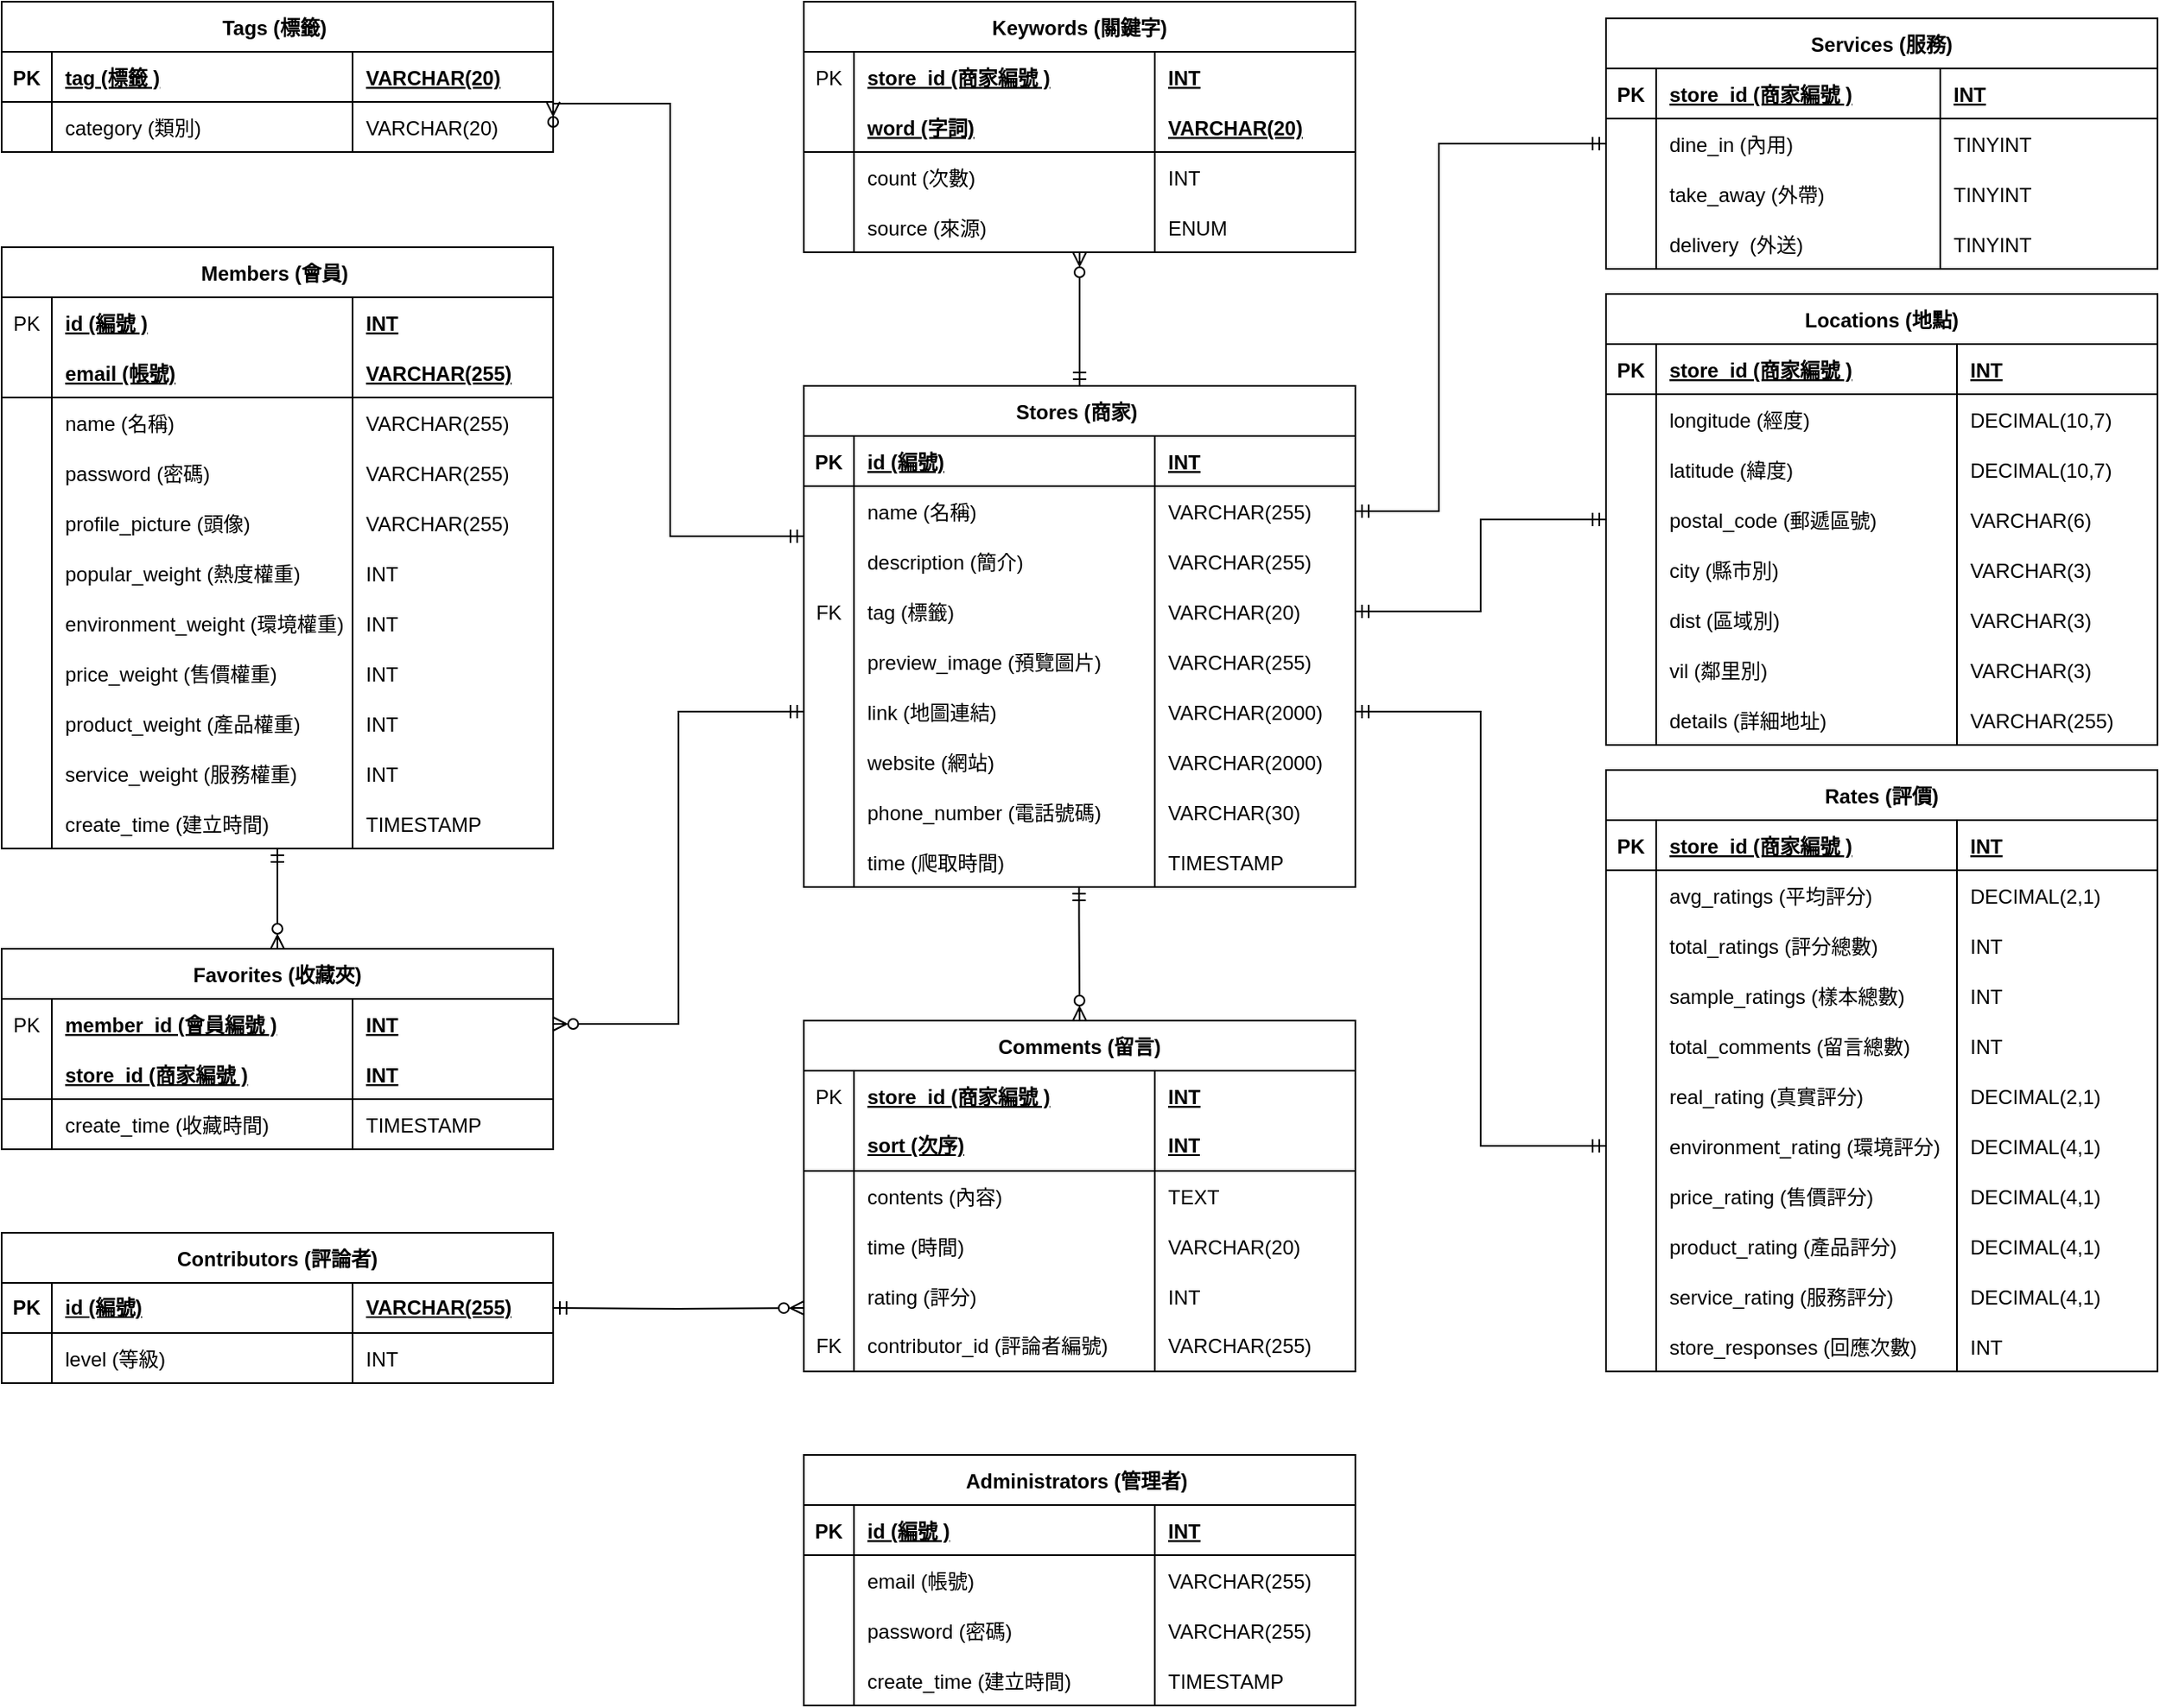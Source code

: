 <mxfile version="24.0.4" type="device">
  <diagram id="lq2Ao8sNVctah3-BtvI3" name="正式版">
    <mxGraphModel dx="2630" dy="1036" grid="1" gridSize="10" guides="1" tooltips="1" connect="1" arrows="1" fold="1" page="1" pageScale="1" pageWidth="827" pageHeight="1169" math="0" shadow="0">
      <root>
        <mxCell id="0" />
        <mxCell id="1" parent="0" />
        <mxCell id="mJJHvCn9-pDxuIw7b2Gy-1" value="Locations (地點)" style="shape=table;startSize=30;container=1;collapsible=1;childLayout=tableLayout;fixedRows=1;rowLines=0;fontStyle=1;align=center;resizeLast=1;" parent="1" vertex="1">
          <mxGeometry x="600" y="305" width="330" height="270" as="geometry">
            <mxRectangle x="30" y="40" width="130" height="30" as="alternateBounds" />
          </mxGeometry>
        </mxCell>
        <mxCell id="n9D4Qdi_-7-THSRliApH-20" value="" style="shape=partialRectangle;collapsible=0;dropTarget=0;pointerEvents=0;fillColor=none;points=[[0,0.5],[1,0.5]];portConstraint=eastwest;top=0;left=0;right=0;bottom=1;" parent="mJJHvCn9-pDxuIw7b2Gy-1" vertex="1">
          <mxGeometry y="30" width="330" height="30" as="geometry" />
        </mxCell>
        <mxCell id="n9D4Qdi_-7-THSRliApH-21" value="PK" style="shape=partialRectangle;overflow=hidden;connectable=0;fillColor=none;top=0;left=0;bottom=0;right=0;fontStyle=1;" parent="n9D4Qdi_-7-THSRliApH-20" vertex="1">
          <mxGeometry width="30" height="30" as="geometry">
            <mxRectangle width="30" height="30" as="alternateBounds" />
          </mxGeometry>
        </mxCell>
        <mxCell id="n9D4Qdi_-7-THSRliApH-22" value="store_id (商家編號 )" style="shape=partialRectangle;overflow=hidden;connectable=0;fillColor=none;top=0;left=0;bottom=0;right=0;align=left;spacingLeft=6;fontStyle=5;" parent="n9D4Qdi_-7-THSRliApH-20" vertex="1">
          <mxGeometry x="30" width="180" height="30" as="geometry">
            <mxRectangle width="180" height="30" as="alternateBounds" />
          </mxGeometry>
        </mxCell>
        <mxCell id="n9D4Qdi_-7-THSRliApH-23" value="INT" style="shape=partialRectangle;overflow=hidden;connectable=0;fillColor=none;top=0;left=0;bottom=0;right=0;align=left;spacingLeft=6;fontStyle=5;" parent="n9D4Qdi_-7-THSRliApH-20" vertex="1">
          <mxGeometry x="210" width="120" height="30" as="geometry">
            <mxRectangle width="120" height="30" as="alternateBounds" />
          </mxGeometry>
        </mxCell>
        <mxCell id="n9D4Qdi_-7-THSRliApH-26" value="" style="shape=partialRectangle;collapsible=0;dropTarget=0;pointerEvents=0;fillColor=none;points=[[0,0.5],[1,0.5]];portConstraint=eastwest;top=0;left=0;right=0;bottom=0;" parent="mJJHvCn9-pDxuIw7b2Gy-1" vertex="1">
          <mxGeometry y="60" width="330" height="30" as="geometry" />
        </mxCell>
        <mxCell id="n9D4Qdi_-7-THSRliApH-27" value="" style="shape=partialRectangle;overflow=hidden;connectable=0;fillColor=none;top=0;left=0;bottom=0;right=0;" parent="n9D4Qdi_-7-THSRliApH-26" vertex="1">
          <mxGeometry width="30" height="30" as="geometry">
            <mxRectangle width="30" height="30" as="alternateBounds" />
          </mxGeometry>
        </mxCell>
        <mxCell id="n9D4Qdi_-7-THSRliApH-28" value="longitude (經度)" style="shape=partialRectangle;overflow=hidden;connectable=0;fillColor=none;top=0;left=0;bottom=0;right=0;align=left;spacingLeft=6;" parent="n9D4Qdi_-7-THSRliApH-26" vertex="1">
          <mxGeometry x="30" width="180" height="30" as="geometry">
            <mxRectangle width="180" height="30" as="alternateBounds" />
          </mxGeometry>
        </mxCell>
        <mxCell id="n9D4Qdi_-7-THSRliApH-29" value="DECIMAL(10,7)" style="shape=partialRectangle;overflow=hidden;connectable=0;fillColor=none;top=0;left=0;bottom=0;right=0;align=left;spacingLeft=6;" parent="n9D4Qdi_-7-THSRliApH-26" vertex="1">
          <mxGeometry x="210" width="120" height="30" as="geometry">
            <mxRectangle width="120" height="30" as="alternateBounds" />
          </mxGeometry>
        </mxCell>
        <mxCell id="n9D4Qdi_-7-THSRliApH-30" value="" style="shape=partialRectangle;collapsible=0;dropTarget=0;pointerEvents=0;fillColor=none;points=[[0,0.5],[1,0.5]];portConstraint=eastwest;top=0;left=0;right=0;bottom=0;" parent="mJJHvCn9-pDxuIw7b2Gy-1" vertex="1">
          <mxGeometry y="90" width="330" height="30" as="geometry" />
        </mxCell>
        <mxCell id="n9D4Qdi_-7-THSRliApH-31" value="" style="shape=partialRectangle;overflow=hidden;connectable=0;fillColor=none;top=0;left=0;bottom=0;right=0;" parent="n9D4Qdi_-7-THSRliApH-30" vertex="1">
          <mxGeometry width="30" height="30" as="geometry">
            <mxRectangle width="30" height="30" as="alternateBounds" />
          </mxGeometry>
        </mxCell>
        <mxCell id="n9D4Qdi_-7-THSRliApH-32" value="latitude (緯度)" style="shape=partialRectangle;overflow=hidden;connectable=0;fillColor=none;top=0;left=0;bottom=0;right=0;align=left;spacingLeft=6;" parent="n9D4Qdi_-7-THSRliApH-30" vertex="1">
          <mxGeometry x="30" width="180" height="30" as="geometry">
            <mxRectangle width="180" height="30" as="alternateBounds" />
          </mxGeometry>
        </mxCell>
        <mxCell id="n9D4Qdi_-7-THSRliApH-33" value="DECIMAL(10,7)" style="shape=partialRectangle;overflow=hidden;connectable=0;fillColor=none;top=0;left=0;bottom=0;right=0;align=left;spacingLeft=6;" parent="n9D4Qdi_-7-THSRliApH-30" vertex="1">
          <mxGeometry x="210" width="120" height="30" as="geometry">
            <mxRectangle width="120" height="30" as="alternateBounds" />
          </mxGeometry>
        </mxCell>
        <mxCell id="mJJHvCn9-pDxuIw7b2Gy-2" value="" style="shape=partialRectangle;collapsible=0;dropTarget=0;pointerEvents=0;fillColor=none;points=[[0,0.5],[1,0.5]];portConstraint=eastwest;top=0;left=0;right=0;bottom=0;" parent="mJJHvCn9-pDxuIw7b2Gy-1" vertex="1">
          <mxGeometry y="120" width="330" height="30" as="geometry" />
        </mxCell>
        <mxCell id="mJJHvCn9-pDxuIw7b2Gy-3" value="" style="shape=partialRectangle;overflow=hidden;connectable=0;fillColor=none;top=0;left=0;bottom=0;right=0;" parent="mJJHvCn9-pDxuIw7b2Gy-2" vertex="1">
          <mxGeometry width="30" height="30" as="geometry">
            <mxRectangle width="30" height="30" as="alternateBounds" />
          </mxGeometry>
        </mxCell>
        <mxCell id="mJJHvCn9-pDxuIw7b2Gy-4" value="postal_code (郵遞區號)" style="shape=partialRectangle;overflow=hidden;connectable=0;fillColor=none;top=0;left=0;bottom=0;right=0;align=left;spacingLeft=6;" parent="mJJHvCn9-pDxuIw7b2Gy-2" vertex="1">
          <mxGeometry x="30" width="180" height="30" as="geometry">
            <mxRectangle width="180" height="30" as="alternateBounds" />
          </mxGeometry>
        </mxCell>
        <mxCell id="mJJHvCn9-pDxuIw7b2Gy-5" value="VARCHAR(6)" style="shape=partialRectangle;overflow=hidden;connectable=0;fillColor=none;top=0;left=0;bottom=0;right=0;align=left;spacingLeft=6;" parent="mJJHvCn9-pDxuIw7b2Gy-2" vertex="1">
          <mxGeometry x="210" width="120" height="30" as="geometry">
            <mxRectangle width="120" height="30" as="alternateBounds" />
          </mxGeometry>
        </mxCell>
        <mxCell id="mJJHvCn9-pDxuIw7b2Gy-6" value="" style="shape=partialRectangle;collapsible=0;dropTarget=0;pointerEvents=0;fillColor=none;points=[[0,0.5],[1,0.5]];portConstraint=eastwest;top=0;left=0;right=0;bottom=0;" parent="mJJHvCn9-pDxuIw7b2Gy-1" vertex="1">
          <mxGeometry y="150" width="330" height="30" as="geometry" />
        </mxCell>
        <mxCell id="mJJHvCn9-pDxuIw7b2Gy-7" value="" style="shape=partialRectangle;overflow=hidden;connectable=0;fillColor=none;top=0;left=0;bottom=0;right=0;" parent="mJJHvCn9-pDxuIw7b2Gy-6" vertex="1">
          <mxGeometry width="30" height="30" as="geometry">
            <mxRectangle width="30" height="30" as="alternateBounds" />
          </mxGeometry>
        </mxCell>
        <mxCell id="mJJHvCn9-pDxuIw7b2Gy-8" value="city (縣市別)" style="shape=partialRectangle;overflow=hidden;connectable=0;fillColor=none;top=0;left=0;bottom=0;right=0;align=left;spacingLeft=6;" parent="mJJHvCn9-pDxuIw7b2Gy-6" vertex="1">
          <mxGeometry x="30" width="180" height="30" as="geometry">
            <mxRectangle width="180" height="30" as="alternateBounds" />
          </mxGeometry>
        </mxCell>
        <mxCell id="mJJHvCn9-pDxuIw7b2Gy-9" value="VARCHAR(3)" style="shape=partialRectangle;overflow=hidden;connectable=0;fillColor=none;top=0;left=0;bottom=0;right=0;align=left;spacingLeft=6;" parent="mJJHvCn9-pDxuIw7b2Gy-6" vertex="1">
          <mxGeometry x="210" width="120" height="30" as="geometry">
            <mxRectangle width="120" height="30" as="alternateBounds" />
          </mxGeometry>
        </mxCell>
        <mxCell id="mJJHvCn9-pDxuIw7b2Gy-10" value="" style="shape=partialRectangle;collapsible=0;dropTarget=0;pointerEvents=0;fillColor=none;points=[[0,0.5],[1,0.5]];portConstraint=eastwest;top=0;left=0;right=0;bottom=0;" parent="mJJHvCn9-pDxuIw7b2Gy-1" vertex="1">
          <mxGeometry y="180" width="330" height="30" as="geometry" />
        </mxCell>
        <mxCell id="mJJHvCn9-pDxuIw7b2Gy-11" value="" style="shape=partialRectangle;overflow=hidden;connectable=0;fillColor=none;top=0;left=0;bottom=0;right=0;" parent="mJJHvCn9-pDxuIw7b2Gy-10" vertex="1">
          <mxGeometry width="30" height="30" as="geometry">
            <mxRectangle width="30" height="30" as="alternateBounds" />
          </mxGeometry>
        </mxCell>
        <mxCell id="mJJHvCn9-pDxuIw7b2Gy-12" value="dist (區域別)" style="shape=partialRectangle;overflow=hidden;connectable=0;fillColor=none;top=0;left=0;bottom=0;right=0;align=left;spacingLeft=6;" parent="mJJHvCn9-pDxuIw7b2Gy-10" vertex="1">
          <mxGeometry x="30" width="180" height="30" as="geometry">
            <mxRectangle width="180" height="30" as="alternateBounds" />
          </mxGeometry>
        </mxCell>
        <mxCell id="mJJHvCn9-pDxuIw7b2Gy-13" value="VARCHAR(3)" style="shape=partialRectangle;overflow=hidden;connectable=0;fillColor=none;top=0;left=0;bottom=0;right=0;align=left;spacingLeft=6;" parent="mJJHvCn9-pDxuIw7b2Gy-10" vertex="1">
          <mxGeometry x="210" width="120" height="30" as="geometry">
            <mxRectangle width="120" height="30" as="alternateBounds" />
          </mxGeometry>
        </mxCell>
        <mxCell id="mJJHvCn9-pDxuIw7b2Gy-14" value="" style="shape=partialRectangle;collapsible=0;dropTarget=0;pointerEvents=0;fillColor=none;points=[[0,0.5],[1,0.5]];portConstraint=eastwest;top=0;left=0;right=0;bottom=0;" parent="mJJHvCn9-pDxuIw7b2Gy-1" vertex="1">
          <mxGeometry y="210" width="330" height="30" as="geometry" />
        </mxCell>
        <mxCell id="mJJHvCn9-pDxuIw7b2Gy-15" value="" style="shape=partialRectangle;overflow=hidden;connectable=0;fillColor=none;top=0;left=0;bottom=0;right=0;" parent="mJJHvCn9-pDxuIw7b2Gy-14" vertex="1">
          <mxGeometry width="30" height="30" as="geometry">
            <mxRectangle width="30" height="30" as="alternateBounds" />
          </mxGeometry>
        </mxCell>
        <mxCell id="mJJHvCn9-pDxuIw7b2Gy-16" value="vil (鄰里別)" style="shape=partialRectangle;overflow=hidden;connectable=0;fillColor=none;top=0;left=0;bottom=0;right=0;align=left;spacingLeft=6;" parent="mJJHvCn9-pDxuIw7b2Gy-14" vertex="1">
          <mxGeometry x="30" width="180" height="30" as="geometry">
            <mxRectangle width="180" height="30" as="alternateBounds" />
          </mxGeometry>
        </mxCell>
        <mxCell id="mJJHvCn9-pDxuIw7b2Gy-17" value="VARCHAR(3)" style="shape=partialRectangle;overflow=hidden;connectable=0;fillColor=none;top=0;left=0;bottom=0;right=0;align=left;spacingLeft=6;" parent="mJJHvCn9-pDxuIw7b2Gy-14" vertex="1">
          <mxGeometry x="210" width="120" height="30" as="geometry">
            <mxRectangle width="120" height="30" as="alternateBounds" />
          </mxGeometry>
        </mxCell>
        <mxCell id="mJJHvCn9-pDxuIw7b2Gy-18" value="" style="shape=partialRectangle;collapsible=0;dropTarget=0;pointerEvents=0;fillColor=none;points=[[0,0.5],[1,0.5]];portConstraint=eastwest;top=0;left=0;right=0;bottom=0;" parent="mJJHvCn9-pDxuIw7b2Gy-1" vertex="1">
          <mxGeometry y="240" width="330" height="30" as="geometry" />
        </mxCell>
        <mxCell id="mJJHvCn9-pDxuIw7b2Gy-19" value="" style="shape=partialRectangle;overflow=hidden;connectable=0;fillColor=none;top=0;left=0;bottom=0;right=0;" parent="mJJHvCn9-pDxuIw7b2Gy-18" vertex="1">
          <mxGeometry width="30" height="30" as="geometry">
            <mxRectangle width="30" height="30" as="alternateBounds" />
          </mxGeometry>
        </mxCell>
        <mxCell id="mJJHvCn9-pDxuIw7b2Gy-20" value="details (詳細地址)" style="shape=partialRectangle;overflow=hidden;connectable=0;fillColor=none;top=0;left=0;bottom=0;right=0;align=left;spacingLeft=6;" parent="mJJHvCn9-pDxuIw7b2Gy-18" vertex="1">
          <mxGeometry x="30" width="180" height="30" as="geometry">
            <mxRectangle width="180" height="30" as="alternateBounds" />
          </mxGeometry>
        </mxCell>
        <mxCell id="mJJHvCn9-pDxuIw7b2Gy-21" value="VARCHAR(255)" style="shape=partialRectangle;overflow=hidden;connectable=0;fillColor=none;top=0;left=0;bottom=0;right=0;align=left;spacingLeft=6;" parent="mJJHvCn9-pDxuIw7b2Gy-18" vertex="1">
          <mxGeometry x="210" width="120" height="30" as="geometry">
            <mxRectangle width="120" height="30" as="alternateBounds" />
          </mxGeometry>
        </mxCell>
        <mxCell id="mJJHvCn9-pDxuIw7b2Gy-26" value="Comments (留言)" style="shape=table;startSize=30;container=1;collapsible=1;childLayout=tableLayout;fixedRows=1;rowLines=0;fontStyle=1;align=center;resizeLast=1;labelBorderColor=none;" parent="1" vertex="1">
          <mxGeometry x="120" y="740" width="330" height="210" as="geometry">
            <mxRectangle x="140" y="520" width="130" height="30" as="alternateBounds" />
          </mxGeometry>
        </mxCell>
        <mxCell id="XGeulqXPTtNzjUx_Kutc-5" value="" style="shape=partialRectangle;collapsible=0;dropTarget=0;pointerEvents=0;fillColor=none;points=[[0,0.5],[1,0.5]];portConstraint=eastwest;top=0;left=0;right=0;bottom=0;" parent="mJJHvCn9-pDxuIw7b2Gy-26" vertex="1">
          <mxGeometry y="30" width="330" height="30" as="geometry" />
        </mxCell>
        <mxCell id="XGeulqXPTtNzjUx_Kutc-6" value="PK" style="shape=partialRectangle;overflow=hidden;connectable=0;fillColor=none;top=0;left=0;bottom=0;right=0;" parent="XGeulqXPTtNzjUx_Kutc-5" vertex="1">
          <mxGeometry width="30" height="30" as="geometry">
            <mxRectangle width="30" height="30" as="alternateBounds" />
          </mxGeometry>
        </mxCell>
        <mxCell id="XGeulqXPTtNzjUx_Kutc-7" value="store_id (商家編號 )" style="shape=partialRectangle;overflow=hidden;connectable=0;fillColor=none;top=0;left=0;bottom=0;right=0;align=left;spacingLeft=6;fontStyle=5" parent="XGeulqXPTtNzjUx_Kutc-5" vertex="1">
          <mxGeometry x="30" width="180" height="30" as="geometry">
            <mxRectangle width="180" height="30" as="alternateBounds" />
          </mxGeometry>
        </mxCell>
        <mxCell id="XGeulqXPTtNzjUx_Kutc-8" value="INT" style="shape=partialRectangle;overflow=hidden;connectable=0;fillColor=none;top=0;left=0;bottom=0;right=0;align=left;spacingLeft=6;fontStyle=5" parent="XGeulqXPTtNzjUx_Kutc-5" vertex="1">
          <mxGeometry x="210" width="120" height="30" as="geometry">
            <mxRectangle width="120" height="30" as="alternateBounds" />
          </mxGeometry>
        </mxCell>
        <mxCell id="dCGMXX8nEPrI3P1_czm2-35" value="" style="shape=tableRow;horizontal=0;startSize=0;swimlaneHead=0;swimlaneBody=0;fillColor=none;collapsible=0;dropTarget=0;points=[[0,0.5],[1,0.5]];portConstraint=eastwest;top=0;left=0;right=0;bottom=1;" parent="mJJHvCn9-pDxuIw7b2Gy-26" vertex="1">
          <mxGeometry y="60" width="330" height="30" as="geometry" />
        </mxCell>
        <mxCell id="dCGMXX8nEPrI3P1_czm2-36" value="" style="shape=partialRectangle;connectable=0;fillColor=none;top=0;left=0;bottom=0;right=0;fontStyle=1;overflow=hidden;whiteSpace=wrap;html=1;" parent="dCGMXX8nEPrI3P1_czm2-35" vertex="1">
          <mxGeometry width="30" height="30" as="geometry">
            <mxRectangle width="30" height="30" as="alternateBounds" />
          </mxGeometry>
        </mxCell>
        <mxCell id="dCGMXX8nEPrI3P1_czm2-37" value="&lt;span style=&quot;text-wrap: nowrap;&quot;&gt;sort (次序)&lt;/span&gt;" style="shape=partialRectangle;connectable=0;fillColor=none;top=0;left=0;bottom=0;right=0;align=left;spacingLeft=6;fontStyle=5;overflow=hidden;whiteSpace=wrap;html=1;" parent="dCGMXX8nEPrI3P1_czm2-35" vertex="1">
          <mxGeometry x="30" width="180" height="30" as="geometry">
            <mxRectangle width="180" height="30" as="alternateBounds" />
          </mxGeometry>
        </mxCell>
        <mxCell id="dCGMXX8nEPrI3P1_czm2-38" value="INT" style="shape=partialRectangle;connectable=0;fillColor=none;top=0;left=0;bottom=0;right=0;align=left;spacingLeft=6;fontStyle=5;overflow=hidden;whiteSpace=wrap;html=1;" parent="dCGMXX8nEPrI3P1_czm2-35" vertex="1">
          <mxGeometry x="210" width="120" height="30" as="geometry">
            <mxRectangle width="120" height="30" as="alternateBounds" />
          </mxGeometry>
        </mxCell>
        <mxCell id="mJJHvCn9-pDxuIw7b2Gy-31" value="" style="shape=partialRectangle;collapsible=0;dropTarget=0;pointerEvents=0;fillColor=none;points=[[0,0.5],[1,0.5]];portConstraint=eastwest;top=0;left=0;right=0;bottom=0;" parent="mJJHvCn9-pDxuIw7b2Gy-26" vertex="1">
          <mxGeometry y="90" width="330" height="30" as="geometry" />
        </mxCell>
        <mxCell id="mJJHvCn9-pDxuIw7b2Gy-32" value="" style="shape=partialRectangle;overflow=hidden;connectable=0;fillColor=none;top=0;left=0;bottom=0;right=0;" parent="mJJHvCn9-pDxuIw7b2Gy-31" vertex="1">
          <mxGeometry width="30" height="30" as="geometry">
            <mxRectangle width="30" height="30" as="alternateBounds" />
          </mxGeometry>
        </mxCell>
        <mxCell id="mJJHvCn9-pDxuIw7b2Gy-33" value="contents (內容)" style="shape=partialRectangle;overflow=hidden;connectable=0;fillColor=none;top=0;left=0;bottom=0;right=0;align=left;spacingLeft=6;" parent="mJJHvCn9-pDxuIw7b2Gy-31" vertex="1">
          <mxGeometry x="30" width="180" height="30" as="geometry">
            <mxRectangle width="180" height="30" as="alternateBounds" />
          </mxGeometry>
        </mxCell>
        <mxCell id="mJJHvCn9-pDxuIw7b2Gy-34" value="TEXT" style="shape=partialRectangle;overflow=hidden;connectable=0;fillColor=none;top=0;left=0;bottom=0;right=0;align=left;spacingLeft=6;" parent="mJJHvCn9-pDxuIw7b2Gy-31" vertex="1">
          <mxGeometry x="210" width="120" height="30" as="geometry">
            <mxRectangle width="120" height="30" as="alternateBounds" />
          </mxGeometry>
        </mxCell>
        <mxCell id="mJJHvCn9-pDxuIw7b2Gy-35" value="" style="shape=partialRectangle;collapsible=0;dropTarget=0;pointerEvents=0;fillColor=none;points=[[0,0.5],[1,0.5]];portConstraint=eastwest;top=0;left=0;right=0;bottom=0;" parent="mJJHvCn9-pDxuIw7b2Gy-26" vertex="1">
          <mxGeometry y="120" width="330" height="30" as="geometry" />
        </mxCell>
        <mxCell id="mJJHvCn9-pDxuIw7b2Gy-36" value="" style="shape=partialRectangle;overflow=hidden;connectable=0;fillColor=none;top=0;left=0;bottom=0;right=0;" parent="mJJHvCn9-pDxuIw7b2Gy-35" vertex="1">
          <mxGeometry width="30" height="30" as="geometry">
            <mxRectangle width="30" height="30" as="alternateBounds" />
          </mxGeometry>
        </mxCell>
        <mxCell id="mJJHvCn9-pDxuIw7b2Gy-37" value="time (時間)" style="shape=partialRectangle;overflow=hidden;connectable=0;fillColor=none;top=0;left=0;bottom=0;right=0;align=left;spacingLeft=6;" parent="mJJHvCn9-pDxuIw7b2Gy-35" vertex="1">
          <mxGeometry x="30" width="180" height="30" as="geometry">
            <mxRectangle width="180" height="30" as="alternateBounds" />
          </mxGeometry>
        </mxCell>
        <mxCell id="mJJHvCn9-pDxuIw7b2Gy-38" value="VARCHAR(20)" style="shape=partialRectangle;overflow=hidden;connectable=0;fillColor=none;top=0;left=0;bottom=0;right=0;align=left;spacingLeft=6;" parent="mJJHvCn9-pDxuIw7b2Gy-35" vertex="1">
          <mxGeometry x="210" width="120" height="30" as="geometry">
            <mxRectangle width="120" height="30" as="alternateBounds" />
          </mxGeometry>
        </mxCell>
        <mxCell id="mJJHvCn9-pDxuIw7b2Gy-39" value="" style="shape=partialRectangle;collapsible=0;dropTarget=0;pointerEvents=0;fillColor=none;points=[[0,0.5],[1,0.5]];portConstraint=eastwest;top=0;left=0;right=0;bottom=0;" parent="mJJHvCn9-pDxuIw7b2Gy-26" vertex="1">
          <mxGeometry y="150" width="330" height="30" as="geometry" />
        </mxCell>
        <mxCell id="mJJHvCn9-pDxuIw7b2Gy-40" value="" style="shape=partialRectangle;overflow=hidden;connectable=0;fillColor=none;top=0;left=0;bottom=0;right=0;" parent="mJJHvCn9-pDxuIw7b2Gy-39" vertex="1">
          <mxGeometry width="30" height="30" as="geometry">
            <mxRectangle width="30" height="30" as="alternateBounds" />
          </mxGeometry>
        </mxCell>
        <mxCell id="mJJHvCn9-pDxuIw7b2Gy-41" value="rating (評分)" style="shape=partialRectangle;overflow=hidden;connectable=0;fillColor=none;top=0;left=0;bottom=0;right=0;align=left;spacingLeft=6;" parent="mJJHvCn9-pDxuIw7b2Gy-39" vertex="1">
          <mxGeometry x="30" width="180" height="30" as="geometry">
            <mxRectangle width="180" height="30" as="alternateBounds" />
          </mxGeometry>
        </mxCell>
        <mxCell id="mJJHvCn9-pDxuIw7b2Gy-42" value="INT" style="shape=partialRectangle;overflow=hidden;connectable=0;fillColor=none;top=0;left=0;bottom=0;right=0;align=left;spacingLeft=6;" parent="mJJHvCn9-pDxuIw7b2Gy-39" vertex="1">
          <mxGeometry x="210" width="120" height="30" as="geometry">
            <mxRectangle width="120" height="30" as="alternateBounds" />
          </mxGeometry>
        </mxCell>
        <mxCell id="n9D4Qdi_-7-THSRliApH-7" value="" style="shape=tableRow;horizontal=0;startSize=0;swimlaneHead=0;swimlaneBody=0;fillColor=none;collapsible=0;dropTarget=0;points=[[0,0.5],[1,0.5]];portConstraint=eastwest;top=0;left=0;right=0;bottom=1;" parent="mJJHvCn9-pDxuIw7b2Gy-26" vertex="1">
          <mxGeometry y="180" width="330" height="30" as="geometry" />
        </mxCell>
        <mxCell id="n9D4Qdi_-7-THSRliApH-8" value="&lt;span style=&quot;font-weight: normal;&quot;&gt;FK&lt;/span&gt;" style="shape=partialRectangle;connectable=0;fillColor=none;top=0;left=0;bottom=0;right=0;fontStyle=1;overflow=hidden;whiteSpace=wrap;html=1;" parent="n9D4Qdi_-7-THSRliApH-7" vertex="1">
          <mxGeometry width="30" height="30" as="geometry">
            <mxRectangle width="30" height="30" as="alternateBounds" />
          </mxGeometry>
        </mxCell>
        <mxCell id="n9D4Qdi_-7-THSRliApH-9" value="&lt;span style=&quot;text-wrap: nowrap;&quot;&gt;contributor_id (評論者編號&lt;/span&gt;&lt;span style=&quot;text-wrap: nowrap;&quot;&gt;)&lt;/span&gt;" style="shape=partialRectangle;connectable=0;fillColor=none;top=0;left=0;bottom=0;right=0;align=left;spacingLeft=6;fontStyle=0;overflow=hidden;whiteSpace=wrap;html=1;" parent="n9D4Qdi_-7-THSRliApH-7" vertex="1">
          <mxGeometry x="30" width="180" height="30" as="geometry">
            <mxRectangle width="180" height="30" as="alternateBounds" />
          </mxGeometry>
        </mxCell>
        <mxCell id="n9D4Qdi_-7-THSRliApH-10" value="&lt;span style=&quot;text-wrap: nowrap;&quot;&gt;VARCHAR(255)&lt;/span&gt;" style="shape=partialRectangle;connectable=0;fillColor=none;top=0;left=0;bottom=0;right=0;align=left;spacingLeft=6;fontStyle=0;overflow=hidden;whiteSpace=wrap;html=1;" parent="n9D4Qdi_-7-THSRliApH-7" vertex="1">
          <mxGeometry x="210" width="120" height="30" as="geometry">
            <mxRectangle width="120" height="30" as="alternateBounds" />
          </mxGeometry>
        </mxCell>
        <mxCell id="mJJHvCn9-pDxuIw7b2Gy-47" value="Stores (商家) " style="shape=table;startSize=30;container=1;collapsible=1;childLayout=tableLayout;fixedRows=1;rowLines=0;fontStyle=1;align=center;resizeLast=1;" parent="1" vertex="1">
          <mxGeometry x="120" y="360" width="330" height="300" as="geometry">
            <mxRectangle x="30" y="40" width="130" height="30" as="alternateBounds" />
          </mxGeometry>
        </mxCell>
        <mxCell id="mJJHvCn9-pDxuIw7b2Gy-48" value="" style="shape=partialRectangle;collapsible=0;dropTarget=0;pointerEvents=0;fillColor=none;points=[[0,0.5],[1,0.5]];portConstraint=eastwest;top=0;left=0;right=0;bottom=1;" parent="mJJHvCn9-pDxuIw7b2Gy-47" vertex="1">
          <mxGeometry y="30" width="330" height="30" as="geometry" />
        </mxCell>
        <mxCell id="mJJHvCn9-pDxuIw7b2Gy-49" value="PK" style="shape=partialRectangle;overflow=hidden;connectable=0;fillColor=none;top=0;left=0;bottom=0;right=0;fontStyle=1;" parent="mJJHvCn9-pDxuIw7b2Gy-48" vertex="1">
          <mxGeometry width="30" height="30" as="geometry">
            <mxRectangle width="30" height="30" as="alternateBounds" />
          </mxGeometry>
        </mxCell>
        <mxCell id="mJJHvCn9-pDxuIw7b2Gy-50" value="id (編號)" style="shape=partialRectangle;overflow=hidden;connectable=0;fillColor=none;top=0;left=0;bottom=0;right=0;align=left;spacingLeft=6;fontStyle=5;" parent="mJJHvCn9-pDxuIw7b2Gy-48" vertex="1">
          <mxGeometry x="30" width="180" height="30" as="geometry">
            <mxRectangle width="180" height="30" as="alternateBounds" />
          </mxGeometry>
        </mxCell>
        <mxCell id="mJJHvCn9-pDxuIw7b2Gy-51" value="INT" style="shape=partialRectangle;overflow=hidden;connectable=0;fillColor=none;top=0;left=0;bottom=0;right=0;align=left;spacingLeft=6;fontStyle=5;" parent="mJJHvCn9-pDxuIw7b2Gy-48" vertex="1">
          <mxGeometry x="210" width="120" height="30" as="geometry">
            <mxRectangle width="120" height="30" as="alternateBounds" />
          </mxGeometry>
        </mxCell>
        <mxCell id="krWU-fXuQQq0q_gxKcGu-1" value="" style="shape=partialRectangle;collapsible=0;dropTarget=0;pointerEvents=0;fillColor=none;points=[[0,0.5],[1,0.5]];portConstraint=eastwest;top=0;left=0;right=0;bottom=0;" parent="mJJHvCn9-pDxuIw7b2Gy-47" vertex="1">
          <mxGeometry y="60" width="330" height="30" as="geometry" />
        </mxCell>
        <mxCell id="krWU-fXuQQq0q_gxKcGu-2" value="" style="shape=partialRectangle;overflow=hidden;connectable=0;fillColor=none;top=0;left=0;bottom=0;right=0;" parent="krWU-fXuQQq0q_gxKcGu-1" vertex="1">
          <mxGeometry width="30" height="30" as="geometry">
            <mxRectangle width="30" height="30" as="alternateBounds" />
          </mxGeometry>
        </mxCell>
        <mxCell id="krWU-fXuQQq0q_gxKcGu-3" value="name (名稱) " style="shape=partialRectangle;overflow=hidden;connectable=0;fillColor=none;top=0;left=0;bottom=0;right=0;align=left;spacingLeft=6;" parent="krWU-fXuQQq0q_gxKcGu-1" vertex="1">
          <mxGeometry x="30" width="180" height="30" as="geometry">
            <mxRectangle width="180" height="30" as="alternateBounds" />
          </mxGeometry>
        </mxCell>
        <mxCell id="krWU-fXuQQq0q_gxKcGu-4" value="VARCHAR(255)" style="shape=partialRectangle;overflow=hidden;connectable=0;fillColor=none;top=0;left=0;bottom=0;right=0;align=left;spacingLeft=6;" parent="krWU-fXuQQq0q_gxKcGu-1" vertex="1">
          <mxGeometry x="210" width="120" height="30" as="geometry">
            <mxRectangle width="120" height="30" as="alternateBounds" />
          </mxGeometry>
        </mxCell>
        <mxCell id="mJJHvCn9-pDxuIw7b2Gy-56" value="" style="shape=partialRectangle;collapsible=0;dropTarget=0;pointerEvents=0;fillColor=none;points=[[0,0.5],[1,0.5]];portConstraint=eastwest;top=0;left=0;right=0;bottom=0;" parent="mJJHvCn9-pDxuIw7b2Gy-47" vertex="1">
          <mxGeometry y="90" width="330" height="30" as="geometry" />
        </mxCell>
        <mxCell id="mJJHvCn9-pDxuIw7b2Gy-57" value="" style="shape=partialRectangle;overflow=hidden;connectable=0;fillColor=none;top=0;left=0;bottom=0;right=0;" parent="mJJHvCn9-pDxuIw7b2Gy-56" vertex="1">
          <mxGeometry width="30" height="30" as="geometry">
            <mxRectangle width="30" height="30" as="alternateBounds" />
          </mxGeometry>
        </mxCell>
        <mxCell id="mJJHvCn9-pDxuIw7b2Gy-58" value="description (簡介) " style="shape=partialRectangle;overflow=hidden;connectable=0;fillColor=none;top=0;left=0;bottom=0;right=0;align=left;spacingLeft=6;" parent="mJJHvCn9-pDxuIw7b2Gy-56" vertex="1">
          <mxGeometry x="30" width="180" height="30" as="geometry">
            <mxRectangle width="180" height="30" as="alternateBounds" />
          </mxGeometry>
        </mxCell>
        <mxCell id="mJJHvCn9-pDxuIw7b2Gy-59" value="VARCHAR(255)" style="shape=partialRectangle;overflow=hidden;connectable=0;fillColor=none;top=0;left=0;bottom=0;right=0;align=left;spacingLeft=6;" parent="mJJHvCn9-pDxuIw7b2Gy-56" vertex="1">
          <mxGeometry x="210" width="120" height="30" as="geometry">
            <mxRectangle width="120" height="30" as="alternateBounds" />
          </mxGeometry>
        </mxCell>
        <mxCell id="mJJHvCn9-pDxuIw7b2Gy-52" value="" style="shape=partialRectangle;collapsible=0;dropTarget=0;pointerEvents=0;fillColor=none;points=[[0,0.5],[1,0.5]];portConstraint=eastwest;top=0;left=0;right=0;bottom=0;" parent="mJJHvCn9-pDxuIw7b2Gy-47" vertex="1">
          <mxGeometry y="120" width="330" height="30" as="geometry" />
        </mxCell>
        <mxCell id="mJJHvCn9-pDxuIw7b2Gy-53" value="FK" style="shape=partialRectangle;overflow=hidden;connectable=0;fillColor=none;top=0;left=0;bottom=0;right=0;" parent="mJJHvCn9-pDxuIw7b2Gy-52" vertex="1">
          <mxGeometry width="30" height="30" as="geometry">
            <mxRectangle width="30" height="30" as="alternateBounds" />
          </mxGeometry>
        </mxCell>
        <mxCell id="mJJHvCn9-pDxuIw7b2Gy-54" value="tag (標籤)" style="shape=partialRectangle;overflow=hidden;connectable=0;fillColor=none;top=0;left=0;bottom=0;right=0;align=left;spacingLeft=6;" parent="mJJHvCn9-pDxuIw7b2Gy-52" vertex="1">
          <mxGeometry x="30" width="180" height="30" as="geometry">
            <mxRectangle width="180" height="30" as="alternateBounds" />
          </mxGeometry>
        </mxCell>
        <mxCell id="mJJHvCn9-pDxuIw7b2Gy-55" value="VARCHAR(20)" style="shape=partialRectangle;overflow=hidden;connectable=0;fillColor=none;top=0;left=0;bottom=0;right=0;align=left;spacingLeft=6;" parent="mJJHvCn9-pDxuIw7b2Gy-52" vertex="1">
          <mxGeometry x="210" width="120" height="30" as="geometry">
            <mxRectangle width="120" height="30" as="alternateBounds" />
          </mxGeometry>
        </mxCell>
        <mxCell id="aYusBoQxlGMGweMIWAJ9-1" value="" style="shape=partialRectangle;collapsible=0;dropTarget=0;pointerEvents=0;fillColor=none;points=[[0,0.5],[1,0.5]];portConstraint=eastwest;top=0;left=0;right=0;bottom=0;" parent="mJJHvCn9-pDxuIw7b2Gy-47" vertex="1">
          <mxGeometry y="150" width="330" height="30" as="geometry" />
        </mxCell>
        <mxCell id="aYusBoQxlGMGweMIWAJ9-2" value="" style="shape=partialRectangle;overflow=hidden;connectable=0;fillColor=none;top=0;left=0;bottom=0;right=0;" parent="aYusBoQxlGMGweMIWAJ9-1" vertex="1">
          <mxGeometry width="30" height="30" as="geometry">
            <mxRectangle width="30" height="30" as="alternateBounds" />
          </mxGeometry>
        </mxCell>
        <mxCell id="aYusBoQxlGMGweMIWAJ9-3" value="preview_image (預覽圖片) " style="shape=partialRectangle;overflow=hidden;connectable=0;fillColor=none;top=0;left=0;bottom=0;right=0;align=left;spacingLeft=6;" parent="aYusBoQxlGMGweMIWAJ9-1" vertex="1">
          <mxGeometry x="30" width="180" height="30" as="geometry">
            <mxRectangle width="180" height="30" as="alternateBounds" />
          </mxGeometry>
        </mxCell>
        <mxCell id="aYusBoQxlGMGweMIWAJ9-4" value="VARCHAR(255)" style="shape=partialRectangle;overflow=hidden;connectable=0;fillColor=none;top=0;left=0;bottom=0;right=0;align=left;spacingLeft=6;" parent="aYusBoQxlGMGweMIWAJ9-1" vertex="1">
          <mxGeometry x="210" width="120" height="30" as="geometry">
            <mxRectangle width="120" height="30" as="alternateBounds" />
          </mxGeometry>
        </mxCell>
        <mxCell id="mJJHvCn9-pDxuIw7b2Gy-60" value="" style="shape=partialRectangle;collapsible=0;dropTarget=0;pointerEvents=0;fillColor=none;points=[[0,0.5],[1,0.5]];portConstraint=eastwest;top=0;left=0;right=0;bottom=0;" parent="mJJHvCn9-pDxuIw7b2Gy-47" vertex="1">
          <mxGeometry y="180" width="330" height="30" as="geometry" />
        </mxCell>
        <mxCell id="mJJHvCn9-pDxuIw7b2Gy-61" value="" style="shape=partialRectangle;overflow=hidden;connectable=0;fillColor=none;top=0;left=0;bottom=0;right=0;" parent="mJJHvCn9-pDxuIw7b2Gy-60" vertex="1">
          <mxGeometry width="30" height="30" as="geometry">
            <mxRectangle width="30" height="30" as="alternateBounds" />
          </mxGeometry>
        </mxCell>
        <mxCell id="mJJHvCn9-pDxuIw7b2Gy-62" value="link (地圖連結)" style="shape=partialRectangle;overflow=hidden;connectable=0;fillColor=none;top=0;left=0;bottom=0;right=0;align=left;spacingLeft=6;" parent="mJJHvCn9-pDxuIw7b2Gy-60" vertex="1">
          <mxGeometry x="30" width="180" height="30" as="geometry">
            <mxRectangle width="180" height="30" as="alternateBounds" />
          </mxGeometry>
        </mxCell>
        <mxCell id="mJJHvCn9-pDxuIw7b2Gy-63" value="VARCHAR(2000)" style="shape=partialRectangle;overflow=hidden;connectable=0;fillColor=none;top=0;left=0;bottom=0;right=0;align=left;spacingLeft=6;" parent="mJJHvCn9-pDxuIw7b2Gy-60" vertex="1">
          <mxGeometry x="210" width="120" height="30" as="geometry">
            <mxRectangle width="120" height="30" as="alternateBounds" />
          </mxGeometry>
        </mxCell>
        <mxCell id="mJJHvCn9-pDxuIw7b2Gy-64" value="" style="shape=partialRectangle;collapsible=0;dropTarget=0;pointerEvents=0;fillColor=none;points=[[0,0.5],[1,0.5]];portConstraint=eastwest;top=0;left=0;right=0;bottom=0;" parent="mJJHvCn9-pDxuIw7b2Gy-47" vertex="1">
          <mxGeometry y="210" width="330" height="30" as="geometry" />
        </mxCell>
        <mxCell id="mJJHvCn9-pDxuIw7b2Gy-65" value="" style="shape=partialRectangle;overflow=hidden;connectable=0;fillColor=none;top=0;left=0;bottom=0;right=0;" parent="mJJHvCn9-pDxuIw7b2Gy-64" vertex="1">
          <mxGeometry width="30" height="30" as="geometry">
            <mxRectangle width="30" height="30" as="alternateBounds" />
          </mxGeometry>
        </mxCell>
        <mxCell id="mJJHvCn9-pDxuIw7b2Gy-66" value="website (網站) " style="shape=partialRectangle;overflow=hidden;connectable=0;fillColor=none;top=0;left=0;bottom=0;right=0;align=left;spacingLeft=6;" parent="mJJHvCn9-pDxuIw7b2Gy-64" vertex="1">
          <mxGeometry x="30" width="180" height="30" as="geometry">
            <mxRectangle width="180" height="30" as="alternateBounds" />
          </mxGeometry>
        </mxCell>
        <mxCell id="mJJHvCn9-pDxuIw7b2Gy-67" value="VARCHAR(2000)" style="shape=partialRectangle;overflow=hidden;connectable=0;fillColor=none;top=0;left=0;bottom=0;right=0;align=left;spacingLeft=6;" parent="mJJHvCn9-pDxuIw7b2Gy-64" vertex="1">
          <mxGeometry x="210" width="120" height="30" as="geometry">
            <mxRectangle width="120" height="30" as="alternateBounds" />
          </mxGeometry>
        </mxCell>
        <mxCell id="mJJHvCn9-pDxuIw7b2Gy-68" value="" style="shape=partialRectangle;collapsible=0;dropTarget=0;pointerEvents=0;fillColor=none;points=[[0,0.5],[1,0.5]];portConstraint=eastwest;top=0;left=0;right=0;bottom=0;" parent="mJJHvCn9-pDxuIw7b2Gy-47" vertex="1">
          <mxGeometry y="240" width="330" height="30" as="geometry" />
        </mxCell>
        <mxCell id="mJJHvCn9-pDxuIw7b2Gy-69" value="" style="shape=partialRectangle;overflow=hidden;connectable=0;fillColor=none;top=0;left=0;bottom=0;right=0;" parent="mJJHvCn9-pDxuIw7b2Gy-68" vertex="1">
          <mxGeometry width="30" height="30" as="geometry">
            <mxRectangle width="30" height="30" as="alternateBounds" />
          </mxGeometry>
        </mxCell>
        <mxCell id="mJJHvCn9-pDxuIw7b2Gy-70" value="phone_number (電話號碼) " style="shape=partialRectangle;overflow=hidden;connectable=0;fillColor=none;top=0;left=0;bottom=0;right=0;align=left;spacingLeft=6;" parent="mJJHvCn9-pDxuIw7b2Gy-68" vertex="1">
          <mxGeometry x="30" width="180" height="30" as="geometry">
            <mxRectangle width="180" height="30" as="alternateBounds" />
          </mxGeometry>
        </mxCell>
        <mxCell id="mJJHvCn9-pDxuIw7b2Gy-71" value="VARCHAR(30)" style="shape=partialRectangle;overflow=hidden;connectable=0;fillColor=none;top=0;left=0;bottom=0;right=0;align=left;spacingLeft=6;" parent="mJJHvCn9-pDxuIw7b2Gy-68" vertex="1">
          <mxGeometry x="210" width="120" height="30" as="geometry">
            <mxRectangle width="120" height="30" as="alternateBounds" />
          </mxGeometry>
        </mxCell>
        <mxCell id="krWU-fXuQQq0q_gxKcGu-5" value="" style="shape=partialRectangle;collapsible=0;dropTarget=0;pointerEvents=0;fillColor=none;points=[[0,0.5],[1,0.5]];portConstraint=eastwest;top=0;left=0;right=0;bottom=0;" parent="mJJHvCn9-pDxuIw7b2Gy-47" vertex="1">
          <mxGeometry y="270" width="330" height="30" as="geometry" />
        </mxCell>
        <mxCell id="krWU-fXuQQq0q_gxKcGu-6" value="" style="shape=partialRectangle;overflow=hidden;connectable=0;fillColor=none;top=0;left=0;bottom=0;right=0;" parent="krWU-fXuQQq0q_gxKcGu-5" vertex="1">
          <mxGeometry width="30" height="30" as="geometry">
            <mxRectangle width="30" height="30" as="alternateBounds" />
          </mxGeometry>
        </mxCell>
        <mxCell id="krWU-fXuQQq0q_gxKcGu-7" value="time (爬取時間) " style="shape=partialRectangle;overflow=hidden;connectable=0;fillColor=none;top=0;left=0;bottom=0;right=0;align=left;spacingLeft=6;" parent="krWU-fXuQQq0q_gxKcGu-5" vertex="1">
          <mxGeometry x="30" width="180" height="30" as="geometry">
            <mxRectangle width="180" height="30" as="alternateBounds" />
          </mxGeometry>
        </mxCell>
        <mxCell id="krWU-fXuQQq0q_gxKcGu-8" value="TIMESTAMP" style="shape=partialRectangle;overflow=hidden;connectable=0;fillColor=none;top=0;left=0;bottom=0;right=0;align=left;spacingLeft=6;" parent="krWU-fXuQQq0q_gxKcGu-5" vertex="1">
          <mxGeometry x="210" width="120" height="30" as="geometry">
            <mxRectangle width="120" height="30" as="alternateBounds" />
          </mxGeometry>
        </mxCell>
        <mxCell id="mJJHvCn9-pDxuIw7b2Gy-80" value="Contributors (評論者)" style="shape=table;startSize=30;container=1;collapsible=1;childLayout=tableLayout;fixedRows=1;rowLines=0;fontStyle=1;align=center;resizeLast=1;" parent="1" vertex="1">
          <mxGeometry x="-360" y="867" width="330" height="90" as="geometry">
            <mxRectangle x="30" y="40" width="130" height="30" as="alternateBounds" />
          </mxGeometry>
        </mxCell>
        <mxCell id="dCGMXX8nEPrI3P1_czm2-40" value="" style="shape=tableRow;horizontal=0;startSize=0;swimlaneHead=0;swimlaneBody=0;fillColor=none;collapsible=0;dropTarget=0;points=[[0,0.5],[1,0.5]];portConstraint=eastwest;top=0;left=0;right=0;bottom=1;fontStyle=1" parent="mJJHvCn9-pDxuIw7b2Gy-80" vertex="1">
          <mxGeometry y="30" width="330" height="30" as="geometry" />
        </mxCell>
        <mxCell id="dCGMXX8nEPrI3P1_czm2-41" value="PK" style="shape=partialRectangle;connectable=0;fillColor=none;top=0;left=0;bottom=0;right=0;fontStyle=1;overflow=hidden;whiteSpace=wrap;html=1;" parent="dCGMXX8nEPrI3P1_czm2-40" vertex="1">
          <mxGeometry width="30" height="30" as="geometry">
            <mxRectangle width="30" height="30" as="alternateBounds" />
          </mxGeometry>
        </mxCell>
        <mxCell id="dCGMXX8nEPrI3P1_czm2-42" value="&lt;span style=&quot;text-wrap: nowrap;&quot;&gt;id (編號)&lt;/span&gt;" style="shape=partialRectangle;connectable=0;fillColor=none;top=0;left=0;bottom=0;right=0;align=left;spacingLeft=6;fontStyle=5;overflow=hidden;whiteSpace=wrap;html=1;" parent="dCGMXX8nEPrI3P1_czm2-40" vertex="1">
          <mxGeometry x="30" width="180" height="30" as="geometry">
            <mxRectangle width="180" height="30" as="alternateBounds" />
          </mxGeometry>
        </mxCell>
        <mxCell id="dCGMXX8nEPrI3P1_czm2-43" value="&lt;span style=&quot;text-wrap: nowrap;&quot;&gt;VARCHAR(255)&lt;/span&gt;" style="shape=partialRectangle;connectable=0;fillColor=none;top=0;left=0;bottom=0;right=0;align=left;spacingLeft=6;fontStyle=5;overflow=hidden;whiteSpace=wrap;html=1;" parent="dCGMXX8nEPrI3P1_czm2-40" vertex="1">
          <mxGeometry x="210" width="120" height="30" as="geometry">
            <mxRectangle width="120" height="30" as="alternateBounds" />
          </mxGeometry>
        </mxCell>
        <mxCell id="mJJHvCn9-pDxuIw7b2Gy-89" value="" style="shape=partialRectangle;collapsible=0;dropTarget=0;pointerEvents=0;fillColor=none;points=[[0,0.5],[1,0.5]];portConstraint=eastwest;top=0;left=0;right=0;bottom=0;" parent="mJJHvCn9-pDxuIw7b2Gy-80" vertex="1">
          <mxGeometry y="60" width="330" height="30" as="geometry" />
        </mxCell>
        <mxCell id="mJJHvCn9-pDxuIw7b2Gy-90" value="" style="shape=partialRectangle;overflow=hidden;connectable=0;fillColor=none;top=0;left=0;bottom=0;right=0;" parent="mJJHvCn9-pDxuIw7b2Gy-89" vertex="1">
          <mxGeometry width="30" height="30" as="geometry">
            <mxRectangle width="30" height="30" as="alternateBounds" />
          </mxGeometry>
        </mxCell>
        <mxCell id="mJJHvCn9-pDxuIw7b2Gy-91" value="level (等級)" style="shape=partialRectangle;overflow=hidden;connectable=0;fillColor=none;top=0;left=0;bottom=0;right=0;align=left;spacingLeft=6;" parent="mJJHvCn9-pDxuIw7b2Gy-89" vertex="1">
          <mxGeometry x="30" width="180" height="30" as="geometry">
            <mxRectangle width="180" height="30" as="alternateBounds" />
          </mxGeometry>
        </mxCell>
        <mxCell id="mJJHvCn9-pDxuIw7b2Gy-92" value="INT" style="shape=partialRectangle;overflow=hidden;connectable=0;fillColor=none;top=0;left=0;bottom=0;right=0;align=left;spacingLeft=6;" parent="mJJHvCn9-pDxuIw7b2Gy-89" vertex="1">
          <mxGeometry x="210" width="120" height="30" as="geometry">
            <mxRectangle width="120" height="30" as="alternateBounds" />
          </mxGeometry>
        </mxCell>
        <mxCell id="mJJHvCn9-pDxuIw7b2Gy-96" value="Rates (評價)" style="shape=table;startSize=30;container=1;collapsible=1;childLayout=tableLayout;fixedRows=1;rowLines=0;fontStyle=1;align=center;resizeLast=1;" parent="1" vertex="1">
          <mxGeometry x="600" y="590" width="330" height="360.0" as="geometry">
            <mxRectangle x="30" y="40" width="130" height="30" as="alternateBounds" />
          </mxGeometry>
        </mxCell>
        <mxCell id="n9D4Qdi_-7-THSRliApH-16" value="" style="shape=partialRectangle;collapsible=0;dropTarget=0;pointerEvents=0;fillColor=none;points=[[0,0.5],[1,0.5]];portConstraint=eastwest;top=0;left=0;right=0;bottom=1;" parent="mJJHvCn9-pDxuIw7b2Gy-96" vertex="1">
          <mxGeometry y="30" width="330" height="30" as="geometry" />
        </mxCell>
        <mxCell id="n9D4Qdi_-7-THSRliApH-17" value="PK" style="shape=partialRectangle;overflow=hidden;connectable=0;fillColor=none;top=0;left=0;bottom=0;right=0;fontStyle=1;" parent="n9D4Qdi_-7-THSRliApH-16" vertex="1">
          <mxGeometry width="30" height="30" as="geometry">
            <mxRectangle width="30" height="30" as="alternateBounds" />
          </mxGeometry>
        </mxCell>
        <mxCell id="n9D4Qdi_-7-THSRliApH-18" value="store_id (商家編號 )" style="shape=partialRectangle;overflow=hidden;connectable=0;fillColor=none;top=0;left=0;bottom=0;right=0;align=left;spacingLeft=6;fontStyle=5;" parent="n9D4Qdi_-7-THSRliApH-16" vertex="1">
          <mxGeometry x="30" width="180" height="30" as="geometry">
            <mxRectangle width="180" height="30" as="alternateBounds" />
          </mxGeometry>
        </mxCell>
        <mxCell id="n9D4Qdi_-7-THSRliApH-19" value="INT" style="shape=partialRectangle;overflow=hidden;connectable=0;fillColor=none;top=0;left=0;bottom=0;right=0;align=left;spacingLeft=6;fontStyle=5;" parent="n9D4Qdi_-7-THSRliApH-16" vertex="1">
          <mxGeometry x="210" width="120" height="30" as="geometry">
            <mxRectangle width="120" height="30" as="alternateBounds" />
          </mxGeometry>
        </mxCell>
        <mxCell id="mJJHvCn9-pDxuIw7b2Gy-97" value="" style="shape=partialRectangle;collapsible=0;dropTarget=0;pointerEvents=0;fillColor=none;points=[[0,0.5],[1,0.5]];portConstraint=eastwest;top=0;left=0;right=0;bottom=0;" parent="mJJHvCn9-pDxuIw7b2Gy-96" vertex="1">
          <mxGeometry y="60" width="330" height="30" as="geometry" />
        </mxCell>
        <mxCell id="mJJHvCn9-pDxuIw7b2Gy-98" value="" style="shape=partialRectangle;overflow=hidden;connectable=0;fillColor=none;top=0;left=0;bottom=0;right=0;" parent="mJJHvCn9-pDxuIw7b2Gy-97" vertex="1">
          <mxGeometry width="30" height="30" as="geometry">
            <mxRectangle width="30" height="30" as="alternateBounds" />
          </mxGeometry>
        </mxCell>
        <mxCell id="mJJHvCn9-pDxuIw7b2Gy-99" value="avg_ratings (平均評分)" style="shape=partialRectangle;overflow=hidden;connectable=0;fillColor=none;top=0;left=0;bottom=0;right=0;align=left;spacingLeft=6;" parent="mJJHvCn9-pDxuIw7b2Gy-97" vertex="1">
          <mxGeometry x="30" width="180" height="30" as="geometry">
            <mxRectangle width="180" height="30" as="alternateBounds" />
          </mxGeometry>
        </mxCell>
        <mxCell id="mJJHvCn9-pDxuIw7b2Gy-100" value="DECIMAL(2,1)" style="shape=partialRectangle;overflow=hidden;connectable=0;fillColor=none;top=0;left=0;bottom=0;right=0;align=left;spacingLeft=6;" parent="mJJHvCn9-pDxuIw7b2Gy-97" vertex="1">
          <mxGeometry x="210" width="120" height="30" as="geometry">
            <mxRectangle width="120" height="30" as="alternateBounds" />
          </mxGeometry>
        </mxCell>
        <mxCell id="mJJHvCn9-pDxuIw7b2Gy-101" value="" style="shape=partialRectangle;collapsible=0;dropTarget=0;pointerEvents=0;fillColor=none;points=[[0,0.5],[1,0.5]];portConstraint=eastwest;top=0;left=0;right=0;bottom=0;" parent="mJJHvCn9-pDxuIw7b2Gy-96" vertex="1">
          <mxGeometry y="90" width="330" height="30" as="geometry" />
        </mxCell>
        <mxCell id="mJJHvCn9-pDxuIw7b2Gy-102" value="" style="shape=partialRectangle;overflow=hidden;connectable=0;fillColor=none;top=0;left=0;bottom=0;right=0;" parent="mJJHvCn9-pDxuIw7b2Gy-101" vertex="1">
          <mxGeometry width="30" height="30" as="geometry">
            <mxRectangle width="30" height="30" as="alternateBounds" />
          </mxGeometry>
        </mxCell>
        <mxCell id="mJJHvCn9-pDxuIw7b2Gy-103" value="total_ratings (評分總數)" style="shape=partialRectangle;overflow=hidden;connectable=0;fillColor=none;top=0;left=0;bottom=0;right=0;align=left;spacingLeft=6;" parent="mJJHvCn9-pDxuIw7b2Gy-101" vertex="1">
          <mxGeometry x="30" width="180" height="30" as="geometry">
            <mxRectangle width="180" height="30" as="alternateBounds" />
          </mxGeometry>
        </mxCell>
        <mxCell id="mJJHvCn9-pDxuIw7b2Gy-104" value="INT" style="shape=partialRectangle;overflow=hidden;connectable=0;fillColor=none;top=0;left=0;bottom=0;right=0;align=left;spacingLeft=6;" parent="mJJHvCn9-pDxuIw7b2Gy-101" vertex="1">
          <mxGeometry x="210" width="120" height="30" as="geometry">
            <mxRectangle width="120" height="30" as="alternateBounds" />
          </mxGeometry>
        </mxCell>
        <mxCell id="krWU-fXuQQq0q_gxKcGu-35" value="" style="shape=partialRectangle;collapsible=0;dropTarget=0;pointerEvents=0;fillColor=none;points=[[0,0.5],[1,0.5]];portConstraint=eastwest;top=0;left=0;right=0;bottom=0;" parent="mJJHvCn9-pDxuIw7b2Gy-96" vertex="1">
          <mxGeometry y="120" width="330" height="30" as="geometry" />
        </mxCell>
        <mxCell id="krWU-fXuQQq0q_gxKcGu-36" value="" style="shape=partialRectangle;overflow=hidden;connectable=0;fillColor=none;top=0;left=0;bottom=0;right=0;" parent="krWU-fXuQQq0q_gxKcGu-35" vertex="1">
          <mxGeometry width="30" height="30" as="geometry">
            <mxRectangle width="30" height="30" as="alternateBounds" />
          </mxGeometry>
        </mxCell>
        <mxCell id="krWU-fXuQQq0q_gxKcGu-37" value="sample_ratings (樣本總數)" style="shape=partialRectangle;overflow=hidden;connectable=0;fillColor=none;top=0;left=0;bottom=0;right=0;align=left;spacingLeft=6;" parent="krWU-fXuQQq0q_gxKcGu-35" vertex="1">
          <mxGeometry x="30" width="180" height="30" as="geometry">
            <mxRectangle width="180" height="30" as="alternateBounds" />
          </mxGeometry>
        </mxCell>
        <mxCell id="krWU-fXuQQq0q_gxKcGu-38" value="INT" style="shape=partialRectangle;overflow=hidden;connectable=0;fillColor=none;top=0;left=0;bottom=0;right=0;align=left;spacingLeft=6;" parent="krWU-fXuQQq0q_gxKcGu-35" vertex="1">
          <mxGeometry x="210" width="120" height="30" as="geometry">
            <mxRectangle width="120" height="30" as="alternateBounds" />
          </mxGeometry>
        </mxCell>
        <mxCell id="mJJHvCn9-pDxuIw7b2Gy-109" value="" style="shape=partialRectangle;collapsible=0;dropTarget=0;pointerEvents=0;fillColor=none;points=[[0,0.5],[1,0.5]];portConstraint=eastwest;top=0;left=0;right=0;bottom=0;" parent="mJJHvCn9-pDxuIw7b2Gy-96" vertex="1">
          <mxGeometry y="150" width="330" height="30" as="geometry" />
        </mxCell>
        <mxCell id="mJJHvCn9-pDxuIw7b2Gy-110" value="" style="shape=partialRectangle;overflow=hidden;connectable=0;fillColor=none;top=0;left=0;bottom=0;right=0;" parent="mJJHvCn9-pDxuIw7b2Gy-109" vertex="1">
          <mxGeometry width="30" height="30" as="geometry">
            <mxRectangle width="30" height="30" as="alternateBounds" />
          </mxGeometry>
        </mxCell>
        <mxCell id="mJJHvCn9-pDxuIw7b2Gy-111" value="total_comments (留言總數)" style="shape=partialRectangle;overflow=hidden;connectable=0;fillColor=none;top=0;left=0;bottom=0;right=0;align=left;spacingLeft=6;" parent="mJJHvCn9-pDxuIw7b2Gy-109" vertex="1">
          <mxGeometry x="30" width="180" height="30" as="geometry">
            <mxRectangle width="180" height="30" as="alternateBounds" />
          </mxGeometry>
        </mxCell>
        <mxCell id="mJJHvCn9-pDxuIw7b2Gy-112" value="INT" style="shape=partialRectangle;overflow=hidden;connectable=0;fillColor=none;top=0;left=0;bottom=0;right=0;align=left;spacingLeft=6;" parent="mJJHvCn9-pDxuIw7b2Gy-109" vertex="1">
          <mxGeometry x="210" width="120" height="30" as="geometry">
            <mxRectangle width="120" height="30" as="alternateBounds" />
          </mxGeometry>
        </mxCell>
        <mxCell id="mJJHvCn9-pDxuIw7b2Gy-105" value="" style="shape=partialRectangle;collapsible=0;dropTarget=0;pointerEvents=0;fillColor=none;points=[[0,0.5],[1,0.5]];portConstraint=eastwest;top=0;left=0;right=0;bottom=0;" parent="mJJHvCn9-pDxuIw7b2Gy-96" vertex="1">
          <mxGeometry y="180" width="330" height="30" as="geometry" />
        </mxCell>
        <mxCell id="mJJHvCn9-pDxuIw7b2Gy-106" value="" style="shape=partialRectangle;overflow=hidden;connectable=0;fillColor=none;top=0;left=0;bottom=0;right=0;" parent="mJJHvCn9-pDxuIw7b2Gy-105" vertex="1">
          <mxGeometry width="30" height="30" as="geometry">
            <mxRectangle width="30" height="30" as="alternateBounds" />
          </mxGeometry>
        </mxCell>
        <mxCell id="mJJHvCn9-pDxuIw7b2Gy-107" value="real_rating (真實評分) " style="shape=partialRectangle;overflow=hidden;connectable=0;fillColor=none;top=0;left=0;bottom=0;right=0;align=left;spacingLeft=6;" parent="mJJHvCn9-pDxuIw7b2Gy-105" vertex="1">
          <mxGeometry x="30" width="180" height="30" as="geometry">
            <mxRectangle width="180" height="30" as="alternateBounds" />
          </mxGeometry>
        </mxCell>
        <mxCell id="mJJHvCn9-pDxuIw7b2Gy-108" value="DECIMAL(2,1)" style="shape=partialRectangle;overflow=hidden;connectable=0;fillColor=none;top=0;left=0;bottom=0;right=0;align=left;spacingLeft=6;" parent="mJJHvCn9-pDxuIw7b2Gy-105" vertex="1">
          <mxGeometry x="210" width="120" height="30" as="geometry">
            <mxRectangle width="120" height="30" as="alternateBounds" />
          </mxGeometry>
        </mxCell>
        <mxCell id="krWU-fXuQQq0q_gxKcGu-39" value="" style="shape=partialRectangle;collapsible=0;dropTarget=0;pointerEvents=0;fillColor=none;points=[[0,0.5],[1,0.5]];portConstraint=eastwest;top=0;left=0;right=0;bottom=0;" parent="mJJHvCn9-pDxuIw7b2Gy-96" vertex="1">
          <mxGeometry y="210" width="330" height="30" as="geometry" />
        </mxCell>
        <mxCell id="krWU-fXuQQq0q_gxKcGu-40" value="" style="shape=partialRectangle;overflow=hidden;connectable=0;fillColor=none;top=0;left=0;bottom=0;right=0;" parent="krWU-fXuQQq0q_gxKcGu-39" vertex="1">
          <mxGeometry width="30" height="30" as="geometry">
            <mxRectangle width="30" height="30" as="alternateBounds" />
          </mxGeometry>
        </mxCell>
        <mxCell id="krWU-fXuQQq0q_gxKcGu-41" value="environment_rating (環境評分)" style="shape=partialRectangle;overflow=hidden;connectable=0;fillColor=none;top=0;left=0;bottom=0;right=0;align=left;spacingLeft=6;" parent="krWU-fXuQQq0q_gxKcGu-39" vertex="1">
          <mxGeometry x="30" width="180" height="30" as="geometry">
            <mxRectangle width="180" height="30" as="alternateBounds" />
          </mxGeometry>
        </mxCell>
        <mxCell id="krWU-fXuQQq0q_gxKcGu-42" value="DECIMAL(4,1)" style="shape=partialRectangle;overflow=hidden;connectable=0;fillColor=none;top=0;left=0;bottom=0;right=0;align=left;spacingLeft=6;" parent="krWU-fXuQQq0q_gxKcGu-39" vertex="1">
          <mxGeometry x="210" width="120" height="30" as="geometry">
            <mxRectangle width="120" height="30" as="alternateBounds" />
          </mxGeometry>
        </mxCell>
        <mxCell id="krWU-fXuQQq0q_gxKcGu-43" value="" style="shape=partialRectangle;collapsible=0;dropTarget=0;pointerEvents=0;fillColor=none;points=[[0,0.5],[1,0.5]];portConstraint=eastwest;top=0;left=0;right=0;bottom=0;" parent="mJJHvCn9-pDxuIw7b2Gy-96" vertex="1">
          <mxGeometry y="240" width="330" height="30" as="geometry" />
        </mxCell>
        <mxCell id="krWU-fXuQQq0q_gxKcGu-44" value="" style="shape=partialRectangle;overflow=hidden;connectable=0;fillColor=none;top=0;left=0;bottom=0;right=0;" parent="krWU-fXuQQq0q_gxKcGu-43" vertex="1">
          <mxGeometry width="30" height="30" as="geometry">
            <mxRectangle width="30" height="30" as="alternateBounds" />
          </mxGeometry>
        </mxCell>
        <mxCell id="krWU-fXuQQq0q_gxKcGu-45" value="price_rating (售價評分)" style="shape=partialRectangle;overflow=hidden;connectable=0;fillColor=none;top=0;left=0;bottom=0;right=0;align=left;spacingLeft=6;" parent="krWU-fXuQQq0q_gxKcGu-43" vertex="1">
          <mxGeometry x="30" width="180" height="30" as="geometry">
            <mxRectangle width="180" height="30" as="alternateBounds" />
          </mxGeometry>
        </mxCell>
        <mxCell id="krWU-fXuQQq0q_gxKcGu-46" value="DECIMAL(4,1)" style="shape=partialRectangle;overflow=hidden;connectable=0;fillColor=none;top=0;left=0;bottom=0;right=0;align=left;spacingLeft=6;" parent="krWU-fXuQQq0q_gxKcGu-43" vertex="1">
          <mxGeometry x="210" width="120" height="30" as="geometry">
            <mxRectangle width="120" height="30" as="alternateBounds" />
          </mxGeometry>
        </mxCell>
        <mxCell id="krWU-fXuQQq0q_gxKcGu-47" value="" style="shape=partialRectangle;collapsible=0;dropTarget=0;pointerEvents=0;fillColor=none;points=[[0,0.5],[1,0.5]];portConstraint=eastwest;top=0;left=0;right=0;bottom=0;" parent="mJJHvCn9-pDxuIw7b2Gy-96" vertex="1">
          <mxGeometry y="270" width="330" height="30" as="geometry" />
        </mxCell>
        <mxCell id="krWU-fXuQQq0q_gxKcGu-48" value="" style="shape=partialRectangle;overflow=hidden;connectable=0;fillColor=none;top=0;left=0;bottom=0;right=0;" parent="krWU-fXuQQq0q_gxKcGu-47" vertex="1">
          <mxGeometry width="30" height="30" as="geometry">
            <mxRectangle width="30" height="30" as="alternateBounds" />
          </mxGeometry>
        </mxCell>
        <mxCell id="krWU-fXuQQq0q_gxKcGu-49" value="product_rating (產品評分)" style="shape=partialRectangle;overflow=hidden;connectable=0;fillColor=none;top=0;left=0;bottom=0;right=0;align=left;spacingLeft=6;" parent="krWU-fXuQQq0q_gxKcGu-47" vertex="1">
          <mxGeometry x="30" width="180" height="30" as="geometry">
            <mxRectangle width="180" height="30" as="alternateBounds" />
          </mxGeometry>
        </mxCell>
        <mxCell id="krWU-fXuQQq0q_gxKcGu-50" value="DECIMAL(4,1)" style="shape=partialRectangle;overflow=hidden;connectable=0;fillColor=none;top=0;left=0;bottom=0;right=0;align=left;spacingLeft=6;" parent="krWU-fXuQQq0q_gxKcGu-47" vertex="1">
          <mxGeometry x="210" width="120" height="30" as="geometry">
            <mxRectangle width="120" height="30" as="alternateBounds" />
          </mxGeometry>
        </mxCell>
        <mxCell id="krWU-fXuQQq0q_gxKcGu-51" value="" style="shape=partialRectangle;collapsible=0;dropTarget=0;pointerEvents=0;fillColor=none;points=[[0,0.5],[1,0.5]];portConstraint=eastwest;top=0;left=0;right=0;bottom=0;" parent="mJJHvCn9-pDxuIw7b2Gy-96" vertex="1">
          <mxGeometry y="300" width="330" height="30" as="geometry" />
        </mxCell>
        <mxCell id="krWU-fXuQQq0q_gxKcGu-52" value="" style="shape=partialRectangle;overflow=hidden;connectable=0;fillColor=none;top=0;left=0;bottom=0;right=0;" parent="krWU-fXuQQq0q_gxKcGu-51" vertex="1">
          <mxGeometry width="30" height="30" as="geometry">
            <mxRectangle width="30" height="30" as="alternateBounds" />
          </mxGeometry>
        </mxCell>
        <mxCell id="krWU-fXuQQq0q_gxKcGu-53" value="service_rating (服務評分)" style="shape=partialRectangle;overflow=hidden;connectable=0;fillColor=none;top=0;left=0;bottom=0;right=0;align=left;spacingLeft=6;" parent="krWU-fXuQQq0q_gxKcGu-51" vertex="1">
          <mxGeometry x="30" width="180" height="30" as="geometry">
            <mxRectangle width="180" height="30" as="alternateBounds" />
          </mxGeometry>
        </mxCell>
        <mxCell id="krWU-fXuQQq0q_gxKcGu-54" value="DECIMAL(4,1)" style="shape=partialRectangle;overflow=hidden;connectable=0;fillColor=none;top=0;left=0;bottom=0;right=0;align=left;spacingLeft=6;" parent="krWU-fXuQQq0q_gxKcGu-51" vertex="1">
          <mxGeometry x="210" width="120" height="30" as="geometry">
            <mxRectangle width="120" height="30" as="alternateBounds" />
          </mxGeometry>
        </mxCell>
        <mxCell id="n9D4Qdi_-7-THSRliApH-3" value="" style="shape=partialRectangle;collapsible=0;dropTarget=0;pointerEvents=0;fillColor=none;points=[[0,0.5],[1,0.5]];portConstraint=eastwest;top=0;left=0;right=0;bottom=0;" parent="mJJHvCn9-pDxuIw7b2Gy-96" vertex="1">
          <mxGeometry y="330" width="330" height="30" as="geometry" />
        </mxCell>
        <mxCell id="n9D4Qdi_-7-THSRliApH-4" value="" style="shape=partialRectangle;overflow=hidden;connectable=0;fillColor=none;top=0;left=0;bottom=0;right=0;" parent="n9D4Qdi_-7-THSRliApH-3" vertex="1">
          <mxGeometry width="30" height="30" as="geometry">
            <mxRectangle width="30" height="30" as="alternateBounds" />
          </mxGeometry>
        </mxCell>
        <mxCell id="n9D4Qdi_-7-THSRliApH-5" value="store_responses (回應次數) " style="shape=partialRectangle;overflow=hidden;connectable=0;fillColor=none;top=0;left=0;bottom=0;right=0;align=left;spacingLeft=6;" parent="n9D4Qdi_-7-THSRliApH-3" vertex="1">
          <mxGeometry x="30" width="180" height="30" as="geometry">
            <mxRectangle width="180" height="30" as="alternateBounds" />
          </mxGeometry>
        </mxCell>
        <mxCell id="n9D4Qdi_-7-THSRliApH-6" value="INT" style="shape=partialRectangle;overflow=hidden;connectable=0;fillColor=none;top=0;left=0;bottom=0;right=0;align=left;spacingLeft=6;" parent="n9D4Qdi_-7-THSRliApH-3" vertex="1">
          <mxGeometry x="210" width="120" height="30" as="geometry">
            <mxRectangle width="120" height="30" as="alternateBounds" />
          </mxGeometry>
        </mxCell>
        <mxCell id="VpIIsh2EhQL3-M5Drgws-33" value="Keywords (關鍵字)" style="shape=table;startSize=30;container=1;collapsible=1;childLayout=tableLayout;fixedRows=1;rowLines=0;fontStyle=1;align=center;resizeLast=1;" parent="1" vertex="1">
          <mxGeometry x="120" y="130" width="330" height="150.0" as="geometry">
            <mxRectangle x="30" y="40" width="130" height="30" as="alternateBounds" />
          </mxGeometry>
        </mxCell>
        <mxCell id="VpIIsh2EhQL3-M5Drgws-38" value="" style="shape=partialRectangle;collapsible=0;dropTarget=0;pointerEvents=0;fillColor=none;points=[[0,0.5],[1,0.5]];portConstraint=eastwest;top=0;left=0;right=0;bottom=0;" parent="VpIIsh2EhQL3-M5Drgws-33" vertex="1">
          <mxGeometry y="30" width="330" height="30" as="geometry" />
        </mxCell>
        <mxCell id="VpIIsh2EhQL3-M5Drgws-39" value="PK" style="shape=partialRectangle;overflow=hidden;connectable=0;fillColor=none;top=0;left=0;bottom=0;right=0;" parent="VpIIsh2EhQL3-M5Drgws-38" vertex="1">
          <mxGeometry width="30" height="30" as="geometry">
            <mxRectangle width="30" height="30" as="alternateBounds" />
          </mxGeometry>
        </mxCell>
        <mxCell id="VpIIsh2EhQL3-M5Drgws-40" value="store_id (商家編號 )" style="shape=partialRectangle;overflow=hidden;connectable=0;fillColor=none;top=0;left=0;bottom=0;right=0;align=left;spacingLeft=6;fontStyle=5" parent="VpIIsh2EhQL3-M5Drgws-38" vertex="1">
          <mxGeometry x="30" width="180" height="30" as="geometry">
            <mxRectangle width="180" height="30" as="alternateBounds" />
          </mxGeometry>
        </mxCell>
        <mxCell id="VpIIsh2EhQL3-M5Drgws-41" value="INT" style="shape=partialRectangle;overflow=hidden;connectable=0;fillColor=none;top=0;left=0;bottom=0;right=0;align=left;spacingLeft=6;fontStyle=5" parent="VpIIsh2EhQL3-M5Drgws-38" vertex="1">
          <mxGeometry x="210" width="120" height="30" as="geometry">
            <mxRectangle width="120" height="30" as="alternateBounds" />
          </mxGeometry>
        </mxCell>
        <mxCell id="VpIIsh2EhQL3-M5Drgws-34" value="" style="shape=partialRectangle;collapsible=0;dropTarget=0;pointerEvents=0;fillColor=none;points=[[0,0.5],[1,0.5]];portConstraint=eastwest;top=0;left=0;right=0;bottom=1;strokeColor=inherit;" parent="VpIIsh2EhQL3-M5Drgws-33" vertex="1">
          <mxGeometry y="60" width="330" height="30" as="geometry" />
        </mxCell>
        <mxCell id="VpIIsh2EhQL3-M5Drgws-35" value="" style="shape=partialRectangle;overflow=hidden;connectable=0;fillColor=none;top=0;left=0;bottom=0;right=0;fontStyle=1;" parent="VpIIsh2EhQL3-M5Drgws-34" vertex="1">
          <mxGeometry width="30" height="30" as="geometry">
            <mxRectangle width="30" height="30" as="alternateBounds" />
          </mxGeometry>
        </mxCell>
        <mxCell id="VpIIsh2EhQL3-M5Drgws-36" value="word (字詞)" style="shape=partialRectangle;overflow=hidden;connectable=0;fillColor=none;top=0;left=0;bottom=0;right=0;align=left;spacingLeft=6;fontStyle=5;strokeColor=inherit;" parent="VpIIsh2EhQL3-M5Drgws-34" vertex="1">
          <mxGeometry x="30" width="180" height="30" as="geometry">
            <mxRectangle width="180" height="30" as="alternateBounds" />
          </mxGeometry>
        </mxCell>
        <mxCell id="VpIIsh2EhQL3-M5Drgws-37" value="VARCHAR(20)" style="shape=partialRectangle;overflow=hidden;connectable=0;fillColor=none;top=0;left=0;bottom=0;right=0;align=left;spacingLeft=6;fontStyle=5;" parent="VpIIsh2EhQL3-M5Drgws-34" vertex="1">
          <mxGeometry x="210" width="120" height="30" as="geometry">
            <mxRectangle width="120" height="30" as="alternateBounds" />
          </mxGeometry>
        </mxCell>
        <mxCell id="az3cNjqMpXbKMMEXsahM-16" value="" style="shape=partialRectangle;collapsible=0;dropTarget=0;pointerEvents=0;fillColor=none;points=[[0,0.5],[1,0.5]];portConstraint=eastwest;top=0;left=0;right=0;bottom=0;" vertex="1" parent="VpIIsh2EhQL3-M5Drgws-33">
          <mxGeometry y="90" width="330" height="30" as="geometry" />
        </mxCell>
        <mxCell id="az3cNjqMpXbKMMEXsahM-17" value="" style="shape=partialRectangle;overflow=hidden;connectable=0;fillColor=none;top=0;left=0;bottom=0;right=0;" vertex="1" parent="az3cNjqMpXbKMMEXsahM-16">
          <mxGeometry width="30" height="30" as="geometry">
            <mxRectangle width="30" height="30" as="alternateBounds" />
          </mxGeometry>
        </mxCell>
        <mxCell id="az3cNjqMpXbKMMEXsahM-18" value="count (次數)" style="shape=partialRectangle;overflow=hidden;connectable=0;fillColor=none;top=0;left=0;bottom=0;right=0;align=left;spacingLeft=6;" vertex="1" parent="az3cNjqMpXbKMMEXsahM-16">
          <mxGeometry x="30" width="180" height="30" as="geometry">
            <mxRectangle width="180" height="30" as="alternateBounds" />
          </mxGeometry>
        </mxCell>
        <mxCell id="az3cNjqMpXbKMMEXsahM-19" value="INT" style="shape=partialRectangle;overflow=hidden;connectable=0;fillColor=none;top=0;left=0;bottom=0;right=0;align=left;spacingLeft=6;" vertex="1" parent="az3cNjqMpXbKMMEXsahM-16">
          <mxGeometry x="210" width="120" height="30" as="geometry">
            <mxRectangle width="120" height="30" as="alternateBounds" />
          </mxGeometry>
        </mxCell>
        <mxCell id="VpIIsh2EhQL3-M5Drgws-42" value="" style="shape=partialRectangle;collapsible=0;dropTarget=0;pointerEvents=0;fillColor=none;points=[[0,0.5],[1,0.5]];portConstraint=eastwest;top=0;left=0;right=0;bottom=0;" parent="VpIIsh2EhQL3-M5Drgws-33" vertex="1">
          <mxGeometry y="120" width="330" height="30" as="geometry" />
        </mxCell>
        <mxCell id="VpIIsh2EhQL3-M5Drgws-43" value="" style="shape=partialRectangle;overflow=hidden;connectable=0;fillColor=none;top=0;left=0;bottom=0;right=0;" parent="VpIIsh2EhQL3-M5Drgws-42" vertex="1">
          <mxGeometry width="30" height="30" as="geometry">
            <mxRectangle width="30" height="30" as="alternateBounds" />
          </mxGeometry>
        </mxCell>
        <mxCell id="VpIIsh2EhQL3-M5Drgws-44" value="source (來源)" style="shape=partialRectangle;overflow=hidden;connectable=0;fillColor=none;top=0;left=0;bottom=0;right=0;align=left;spacingLeft=6;" parent="VpIIsh2EhQL3-M5Drgws-42" vertex="1">
          <mxGeometry x="30" width="180" height="30" as="geometry">
            <mxRectangle width="180" height="30" as="alternateBounds" />
          </mxGeometry>
        </mxCell>
        <mxCell id="VpIIsh2EhQL3-M5Drgws-45" value="ENUM" style="shape=partialRectangle;overflow=hidden;connectable=0;fillColor=none;top=0;left=0;bottom=0;right=0;align=left;spacingLeft=6;" parent="VpIIsh2EhQL3-M5Drgws-42" vertex="1">
          <mxGeometry x="210" width="120" height="30" as="geometry">
            <mxRectangle width="120" height="30" as="alternateBounds" />
          </mxGeometry>
        </mxCell>
        <mxCell id="teYBzAZXKOHynoVk_ddE-1" style="edgeStyle=orthogonalEdgeStyle;rounded=0;orthogonalLoop=1;jettySize=auto;html=1;endArrow=ERmandOne;endFill=0;startArrow=ERzeroToMany;startFill=0;entryX=0.5;entryY=0;entryDx=0;entryDy=0;" parent="1" source="VpIIsh2EhQL3-M5Drgws-42" target="mJJHvCn9-pDxuIw7b2Gy-47" edge="1">
          <mxGeometry relative="1" as="geometry">
            <mxPoint x="290" y="350" as="targetPoint" />
            <mxPoint x="290" y="250" as="sourcePoint" />
            <Array as="points">
              <mxPoint x="285" y="260" />
              <mxPoint x="285" y="260" />
            </Array>
          </mxGeometry>
        </mxCell>
        <mxCell id="krWU-fXuQQq0q_gxKcGu-10" value="Services (服務)" style="shape=table;startSize=30;container=1;collapsible=1;childLayout=tableLayout;fixedRows=1;rowLines=0;fontStyle=1;align=center;resizeLast=1;" parent="1" vertex="1">
          <mxGeometry x="600" y="140" width="330" height="150" as="geometry">
            <mxRectangle x="30" y="40" width="130" height="30" as="alternateBounds" />
          </mxGeometry>
        </mxCell>
        <mxCell id="krWU-fXuQQq0q_gxKcGu-11" value="" style="shape=partialRectangle;collapsible=0;dropTarget=0;pointerEvents=0;fillColor=none;points=[[0,0.5],[1,0.5]];portConstraint=eastwest;top=0;left=0;right=0;bottom=1;" parent="krWU-fXuQQq0q_gxKcGu-10" vertex="1">
          <mxGeometry y="30" width="330" height="30" as="geometry" />
        </mxCell>
        <mxCell id="krWU-fXuQQq0q_gxKcGu-12" value="PK" style="shape=partialRectangle;overflow=hidden;connectable=0;fillColor=none;top=0;left=0;bottom=0;right=0;fontStyle=1;" parent="krWU-fXuQQq0q_gxKcGu-11" vertex="1">
          <mxGeometry width="30" height="30" as="geometry">
            <mxRectangle width="30" height="30" as="alternateBounds" />
          </mxGeometry>
        </mxCell>
        <mxCell id="krWU-fXuQQq0q_gxKcGu-13" value="store_id (商家編號 )" style="shape=partialRectangle;overflow=hidden;connectable=0;fillColor=none;top=0;left=0;bottom=0;right=0;align=left;spacingLeft=6;fontStyle=5;" parent="krWU-fXuQQq0q_gxKcGu-11" vertex="1">
          <mxGeometry x="30" width="170" height="30" as="geometry">
            <mxRectangle width="170" height="30" as="alternateBounds" />
          </mxGeometry>
        </mxCell>
        <mxCell id="krWU-fXuQQq0q_gxKcGu-14" value="INT" style="shape=partialRectangle;overflow=hidden;connectable=0;fillColor=none;top=0;left=0;bottom=0;right=0;align=left;spacingLeft=6;fontStyle=5;" parent="krWU-fXuQQq0q_gxKcGu-11" vertex="1">
          <mxGeometry x="200" width="130" height="30" as="geometry">
            <mxRectangle width="130" height="30" as="alternateBounds" />
          </mxGeometry>
        </mxCell>
        <mxCell id="krWU-fXuQQq0q_gxKcGu-15" value="" style="shape=partialRectangle;collapsible=0;dropTarget=0;pointerEvents=0;fillColor=none;points=[[0,0.5],[1,0.5]];portConstraint=eastwest;top=0;left=0;right=0;bottom=0;" parent="krWU-fXuQQq0q_gxKcGu-10" vertex="1">
          <mxGeometry y="60" width="330" height="30" as="geometry" />
        </mxCell>
        <mxCell id="krWU-fXuQQq0q_gxKcGu-16" value="" style="shape=partialRectangle;overflow=hidden;connectable=0;fillColor=none;top=0;left=0;bottom=0;right=0;" parent="krWU-fXuQQq0q_gxKcGu-15" vertex="1">
          <mxGeometry width="30" height="30" as="geometry">
            <mxRectangle width="30" height="30" as="alternateBounds" />
          </mxGeometry>
        </mxCell>
        <mxCell id="krWU-fXuQQq0q_gxKcGu-17" value="dine_in (內用)" style="shape=partialRectangle;overflow=hidden;connectable=0;fillColor=none;top=0;left=0;bottom=0;right=0;align=left;spacingLeft=6;" parent="krWU-fXuQQq0q_gxKcGu-15" vertex="1">
          <mxGeometry x="30" width="170" height="30" as="geometry">
            <mxRectangle width="170" height="30" as="alternateBounds" />
          </mxGeometry>
        </mxCell>
        <mxCell id="krWU-fXuQQq0q_gxKcGu-18" value="TINYINT" style="shape=partialRectangle;overflow=hidden;connectable=0;fillColor=none;top=0;left=0;bottom=0;right=0;align=left;spacingLeft=6;" parent="krWU-fXuQQq0q_gxKcGu-15" vertex="1">
          <mxGeometry x="200" width="130" height="30" as="geometry">
            <mxRectangle width="130" height="30" as="alternateBounds" />
          </mxGeometry>
        </mxCell>
        <mxCell id="krWU-fXuQQq0q_gxKcGu-19" value="" style="shape=partialRectangle;collapsible=0;dropTarget=0;pointerEvents=0;fillColor=none;points=[[0,0.5],[1,0.5]];portConstraint=eastwest;top=0;left=0;right=0;bottom=0;" parent="krWU-fXuQQq0q_gxKcGu-10" vertex="1">
          <mxGeometry y="90" width="330" height="30" as="geometry" />
        </mxCell>
        <mxCell id="krWU-fXuQQq0q_gxKcGu-20" value="" style="shape=partialRectangle;overflow=hidden;connectable=0;fillColor=none;top=0;left=0;bottom=0;right=0;" parent="krWU-fXuQQq0q_gxKcGu-19" vertex="1">
          <mxGeometry width="30" height="30" as="geometry">
            <mxRectangle width="30" height="30" as="alternateBounds" />
          </mxGeometry>
        </mxCell>
        <mxCell id="krWU-fXuQQq0q_gxKcGu-21" value="take_away (外帶)" style="shape=partialRectangle;overflow=hidden;connectable=0;fillColor=none;top=0;left=0;bottom=0;right=0;align=left;spacingLeft=6;" parent="krWU-fXuQQq0q_gxKcGu-19" vertex="1">
          <mxGeometry x="30" width="170" height="30" as="geometry">
            <mxRectangle width="170" height="30" as="alternateBounds" />
          </mxGeometry>
        </mxCell>
        <mxCell id="krWU-fXuQQq0q_gxKcGu-22" value="TINYINT" style="shape=partialRectangle;overflow=hidden;connectable=0;fillColor=none;top=0;left=0;bottom=0;right=0;align=left;spacingLeft=6;" parent="krWU-fXuQQq0q_gxKcGu-19" vertex="1">
          <mxGeometry x="200" width="130" height="30" as="geometry">
            <mxRectangle width="130" height="30" as="alternateBounds" />
          </mxGeometry>
        </mxCell>
        <mxCell id="krWU-fXuQQq0q_gxKcGu-23" value="" style="shape=partialRectangle;collapsible=0;dropTarget=0;pointerEvents=0;fillColor=none;points=[[0,0.5],[1,0.5]];portConstraint=eastwest;top=0;left=0;right=0;bottom=0;" parent="krWU-fXuQQq0q_gxKcGu-10" vertex="1">
          <mxGeometry y="120" width="330" height="30" as="geometry" />
        </mxCell>
        <mxCell id="krWU-fXuQQq0q_gxKcGu-24" value="" style="shape=partialRectangle;overflow=hidden;connectable=0;fillColor=none;top=0;left=0;bottom=0;right=0;" parent="krWU-fXuQQq0q_gxKcGu-23" vertex="1">
          <mxGeometry width="30" height="30" as="geometry">
            <mxRectangle width="30" height="30" as="alternateBounds" />
          </mxGeometry>
        </mxCell>
        <mxCell id="krWU-fXuQQq0q_gxKcGu-25" value="delivery  (外送)" style="shape=partialRectangle;overflow=hidden;connectable=0;fillColor=none;top=0;left=0;bottom=0;right=0;align=left;spacingLeft=6;" parent="krWU-fXuQQq0q_gxKcGu-23" vertex="1">
          <mxGeometry x="30" width="170" height="30" as="geometry">
            <mxRectangle width="170" height="30" as="alternateBounds" />
          </mxGeometry>
        </mxCell>
        <mxCell id="krWU-fXuQQq0q_gxKcGu-26" value="TINYINT" style="shape=partialRectangle;overflow=hidden;connectable=0;fillColor=none;top=0;left=0;bottom=0;right=0;align=left;spacingLeft=6;" parent="krWU-fXuQQq0q_gxKcGu-23" vertex="1">
          <mxGeometry x="200" width="130" height="30" as="geometry">
            <mxRectangle width="130" height="30" as="alternateBounds" />
          </mxGeometry>
        </mxCell>
        <mxCell id="8yDEwZ64VCWrEMnNnpbu-3" style="edgeStyle=orthogonalEdgeStyle;rounded=0;orthogonalLoop=1;jettySize=auto;html=1;endArrow=ERzeroToMany;endFill=0;startArrow=ERmandOne;startFill=0;entryX=0.5;entryY=0;entryDx=0;entryDy=0;" parent="1" target="mJJHvCn9-pDxuIw7b2Gy-26" edge="1">
          <mxGeometry relative="1" as="geometry">
            <mxPoint x="284.7" y="778" as="targetPoint" />
            <mxPoint x="284.7" y="660" as="sourcePoint" />
            <Array as="points">
              <mxPoint x="285" y="678" />
            </Array>
          </mxGeometry>
        </mxCell>
        <mxCell id="Gprm-Ae6A6vA4M5s2S1c-61" style="edgeStyle=orthogonalEdgeStyle;rounded=0;orthogonalLoop=1;jettySize=auto;html=1;entryX=0;entryY=0.5;entryDx=0;entryDy=0;endArrow=ERmandOne;endFill=0;startArrow=ERzeroToMany;startFill=0;exitX=1;exitY=0.5;exitDx=0;exitDy=0;" parent="1" source="Gprm-Ae6A6vA4M5s2S1c-2" target="mJJHvCn9-pDxuIw7b2Gy-60" edge="1">
          <mxGeometry relative="1" as="geometry" />
        </mxCell>
        <mxCell id="Gprm-Ae6A6vA4M5s2S1c-1" value="Favorites (收藏夾)" style="shape=table;startSize=30;container=1;collapsible=1;childLayout=tableLayout;fixedRows=1;rowLines=0;fontStyle=1;align=center;resizeLast=1;" parent="1" vertex="1">
          <mxGeometry x="-360" y="697" width="330" height="120.0" as="geometry">
            <mxRectangle x="30" y="40" width="130" height="30" as="alternateBounds" />
          </mxGeometry>
        </mxCell>
        <mxCell id="Gprm-Ae6A6vA4M5s2S1c-2" value="" style="shape=partialRectangle;collapsible=0;dropTarget=0;pointerEvents=0;fillColor=none;points=[[0,0.5],[1,0.5]];portConstraint=eastwest;top=0;left=0;right=0;bottom=0;" parent="Gprm-Ae6A6vA4M5s2S1c-1" vertex="1">
          <mxGeometry y="30" width="330" height="30" as="geometry" />
        </mxCell>
        <mxCell id="Gprm-Ae6A6vA4M5s2S1c-3" value="PK" style="shape=partialRectangle;overflow=hidden;connectable=0;fillColor=none;top=0;left=0;bottom=0;right=0;" parent="Gprm-Ae6A6vA4M5s2S1c-2" vertex="1">
          <mxGeometry width="30" height="30" as="geometry">
            <mxRectangle width="30" height="30" as="alternateBounds" />
          </mxGeometry>
        </mxCell>
        <mxCell id="Gprm-Ae6A6vA4M5s2S1c-4" value="member_id (會員編號 )" style="shape=partialRectangle;overflow=hidden;connectable=0;fillColor=none;top=0;left=0;bottom=0;right=0;align=left;spacingLeft=6;fontStyle=5" parent="Gprm-Ae6A6vA4M5s2S1c-2" vertex="1">
          <mxGeometry x="30" width="180" height="30" as="geometry">
            <mxRectangle width="180" height="30" as="alternateBounds" />
          </mxGeometry>
        </mxCell>
        <mxCell id="Gprm-Ae6A6vA4M5s2S1c-5" value="INT" style="shape=partialRectangle;overflow=hidden;connectable=0;fillColor=none;top=0;left=0;bottom=0;right=0;align=left;spacingLeft=6;fontStyle=5" parent="Gprm-Ae6A6vA4M5s2S1c-2" vertex="1">
          <mxGeometry x="210" width="120" height="30" as="geometry">
            <mxRectangle width="120" height="30" as="alternateBounds" />
          </mxGeometry>
        </mxCell>
        <mxCell id="X2RrPcNGJLvlzDDBS9Vv-82" value="" style="shape=partialRectangle;collapsible=0;dropTarget=0;pointerEvents=0;fillColor=none;points=[[0,0.5],[1,0.5]];portConstraint=eastwest;top=0;left=0;right=0;bottom=1;strokeColor=inherit;" parent="Gprm-Ae6A6vA4M5s2S1c-1" vertex="1">
          <mxGeometry y="60" width="330" height="30" as="geometry" />
        </mxCell>
        <mxCell id="X2RrPcNGJLvlzDDBS9Vv-83" value="" style="shape=partialRectangle;overflow=hidden;connectable=0;fillColor=none;top=0;left=0;bottom=0;right=0;fontStyle=1;" parent="X2RrPcNGJLvlzDDBS9Vv-82" vertex="1">
          <mxGeometry width="30" height="30" as="geometry">
            <mxRectangle width="30" height="30" as="alternateBounds" />
          </mxGeometry>
        </mxCell>
        <mxCell id="X2RrPcNGJLvlzDDBS9Vv-84" value="store_id (商家編號 )" style="shape=partialRectangle;overflow=hidden;connectable=0;fillColor=none;top=0;left=0;bottom=0;right=0;align=left;spacingLeft=6;fontStyle=5;strokeColor=inherit;" parent="X2RrPcNGJLvlzDDBS9Vv-82" vertex="1">
          <mxGeometry x="30" width="180" height="30" as="geometry">
            <mxRectangle width="180" height="30" as="alternateBounds" />
          </mxGeometry>
        </mxCell>
        <mxCell id="X2RrPcNGJLvlzDDBS9Vv-85" value="INT" style="shape=partialRectangle;overflow=hidden;connectable=0;fillColor=none;top=0;left=0;bottom=0;right=0;align=left;spacingLeft=6;fontStyle=5;" parent="X2RrPcNGJLvlzDDBS9Vv-82" vertex="1">
          <mxGeometry x="210" width="120" height="30" as="geometry">
            <mxRectangle width="120" height="30" as="alternateBounds" />
          </mxGeometry>
        </mxCell>
        <mxCell id="Gprm-Ae6A6vA4M5s2S1c-6" value="" style="shape=partialRectangle;collapsible=0;dropTarget=0;pointerEvents=0;fillColor=none;points=[[0,0.5],[1,0.5]];portConstraint=eastwest;top=0;left=0;right=0;bottom=1;strokeColor=inherit;fontStyle=4" parent="Gprm-Ae6A6vA4M5s2S1c-1" vertex="1">
          <mxGeometry y="90" width="330" height="30" as="geometry" />
        </mxCell>
        <mxCell id="Gprm-Ae6A6vA4M5s2S1c-7" value="" style="shape=partialRectangle;overflow=hidden;connectable=0;fillColor=none;top=0;left=0;bottom=0;right=0;fontStyle=1;" parent="Gprm-Ae6A6vA4M5s2S1c-6" vertex="1">
          <mxGeometry width="30" height="30" as="geometry">
            <mxRectangle width="30" height="30" as="alternateBounds" />
          </mxGeometry>
        </mxCell>
        <mxCell id="Gprm-Ae6A6vA4M5s2S1c-8" value="create_time (收藏時間)" style="shape=partialRectangle;overflow=hidden;connectable=0;fillColor=none;top=0;left=0;bottom=0;right=0;align=left;spacingLeft=6;fontStyle=0;strokeColor=inherit;" parent="Gprm-Ae6A6vA4M5s2S1c-6" vertex="1">
          <mxGeometry x="30" width="180" height="30" as="geometry">
            <mxRectangle width="180" height="30" as="alternateBounds" />
          </mxGeometry>
        </mxCell>
        <mxCell id="Gprm-Ae6A6vA4M5s2S1c-9" value="TIMESTAMP" style="shape=partialRectangle;overflow=hidden;connectable=0;fillColor=none;top=0;left=0;bottom=0;right=0;align=left;spacingLeft=6;fontStyle=0;" parent="Gprm-Ae6A6vA4M5s2S1c-6" vertex="1">
          <mxGeometry x="210" width="120" height="30" as="geometry">
            <mxRectangle width="120" height="30" as="alternateBounds" />
          </mxGeometry>
        </mxCell>
        <mxCell id="Gprm-Ae6A6vA4M5s2S1c-60" style="edgeStyle=orthogonalEdgeStyle;rounded=0;orthogonalLoop=1;jettySize=auto;html=1;entryX=0.5;entryY=0;entryDx=0;entryDy=0;endArrow=ERzeroToMany;endFill=0;startArrow=ERmandOne;startFill=0;" parent="1" source="Gprm-Ae6A6vA4M5s2S1c-14" target="Gprm-Ae6A6vA4M5s2S1c-1" edge="1">
          <mxGeometry relative="1" as="geometry" />
        </mxCell>
        <mxCell id="Gprm-Ae6A6vA4M5s2S1c-14" value="Members (會員) " style="shape=table;startSize=30;container=1;collapsible=1;childLayout=tableLayout;fixedRows=1;rowLines=0;fontStyle=1;align=center;resizeLast=1;" parent="1" vertex="1">
          <mxGeometry x="-360" y="277" width="330" height="360" as="geometry">
            <mxRectangle x="30" y="40" width="130" height="30" as="alternateBounds" />
          </mxGeometry>
        </mxCell>
        <mxCell id="Gprm-Ae6A6vA4M5s2S1c-19" value="" style="shape=partialRectangle;collapsible=0;dropTarget=0;pointerEvents=0;fillColor=none;points=[[0,0.5],[1,0.5]];portConstraint=eastwest;top=0;left=0;right=0;bottom=0;" parent="Gprm-Ae6A6vA4M5s2S1c-14" vertex="1">
          <mxGeometry y="30" width="330" height="30" as="geometry" />
        </mxCell>
        <mxCell id="Gprm-Ae6A6vA4M5s2S1c-20" value="PK" style="shape=partialRectangle;overflow=hidden;connectable=0;fillColor=none;top=0;left=0;bottom=0;right=0;" parent="Gprm-Ae6A6vA4M5s2S1c-19" vertex="1">
          <mxGeometry width="30" height="30" as="geometry">
            <mxRectangle width="30" height="30" as="alternateBounds" />
          </mxGeometry>
        </mxCell>
        <mxCell id="Gprm-Ae6A6vA4M5s2S1c-21" value="id (編號 )" style="shape=partialRectangle;overflow=hidden;connectable=0;fillColor=none;top=0;left=0;bottom=0;right=0;align=left;spacingLeft=6;fontStyle=5" parent="Gprm-Ae6A6vA4M5s2S1c-19" vertex="1">
          <mxGeometry x="30" width="180" height="30" as="geometry">
            <mxRectangle width="180" height="30" as="alternateBounds" />
          </mxGeometry>
        </mxCell>
        <mxCell id="Gprm-Ae6A6vA4M5s2S1c-22" value="INT" style="shape=partialRectangle;overflow=hidden;connectable=0;fillColor=none;top=0;left=0;bottom=0;right=0;align=left;spacingLeft=6;fontStyle=5" parent="Gprm-Ae6A6vA4M5s2S1c-19" vertex="1">
          <mxGeometry x="210" width="120" height="30" as="geometry">
            <mxRectangle width="120" height="30" as="alternateBounds" />
          </mxGeometry>
        </mxCell>
        <mxCell id="Gprm-Ae6A6vA4M5s2S1c-15" value="" style="shape=partialRectangle;collapsible=0;dropTarget=0;pointerEvents=0;fillColor=none;points=[[0,0.5],[1,0.5]];portConstraint=eastwest;top=0;left=0;right=0;bottom=1;" parent="Gprm-Ae6A6vA4M5s2S1c-14" vertex="1">
          <mxGeometry y="60" width="330" height="30" as="geometry" />
        </mxCell>
        <mxCell id="Gprm-Ae6A6vA4M5s2S1c-16" value="" style="shape=partialRectangle;overflow=hidden;connectable=0;fillColor=none;top=0;left=0;bottom=0;right=0;fontStyle=1;" parent="Gprm-Ae6A6vA4M5s2S1c-15" vertex="1">
          <mxGeometry width="30" height="30" as="geometry">
            <mxRectangle width="30" height="30" as="alternateBounds" />
          </mxGeometry>
        </mxCell>
        <mxCell id="Gprm-Ae6A6vA4M5s2S1c-17" value="email (帳號)" style="shape=partialRectangle;overflow=hidden;connectable=0;fillColor=none;top=0;left=0;bottom=0;right=0;align=left;spacingLeft=6;fontStyle=5;" parent="Gprm-Ae6A6vA4M5s2S1c-15" vertex="1">
          <mxGeometry x="30" width="180" height="30" as="geometry">
            <mxRectangle width="180" height="30" as="alternateBounds" />
          </mxGeometry>
        </mxCell>
        <mxCell id="Gprm-Ae6A6vA4M5s2S1c-18" value="VARCHAR(255)" style="shape=partialRectangle;overflow=hidden;connectable=0;fillColor=none;top=0;left=0;bottom=0;right=0;align=left;spacingLeft=6;fontStyle=5;" parent="Gprm-Ae6A6vA4M5s2S1c-15" vertex="1">
          <mxGeometry x="210" width="120" height="30" as="geometry">
            <mxRectangle width="120" height="30" as="alternateBounds" />
          </mxGeometry>
        </mxCell>
        <mxCell id="az3cNjqMpXbKMMEXsahM-20" value="" style="shape=partialRectangle;collapsible=0;dropTarget=0;pointerEvents=0;fillColor=none;points=[[0,0.5],[1,0.5]];portConstraint=eastwest;top=0;left=0;right=0;bottom=0;" vertex="1" parent="Gprm-Ae6A6vA4M5s2S1c-14">
          <mxGeometry y="90" width="330" height="30" as="geometry" />
        </mxCell>
        <mxCell id="az3cNjqMpXbKMMEXsahM-21" value="" style="shape=partialRectangle;overflow=hidden;connectable=0;fillColor=none;top=0;left=0;bottom=0;right=0;" vertex="1" parent="az3cNjqMpXbKMMEXsahM-20">
          <mxGeometry width="30" height="30" as="geometry">
            <mxRectangle width="30" height="30" as="alternateBounds" />
          </mxGeometry>
        </mxCell>
        <mxCell id="az3cNjqMpXbKMMEXsahM-22" value="name (名稱)" style="shape=partialRectangle;overflow=hidden;connectable=0;fillColor=none;top=0;left=0;bottom=0;right=0;align=left;spacingLeft=6;" vertex="1" parent="az3cNjqMpXbKMMEXsahM-20">
          <mxGeometry x="30" width="180" height="30" as="geometry">
            <mxRectangle width="180" height="30" as="alternateBounds" />
          </mxGeometry>
        </mxCell>
        <mxCell id="az3cNjqMpXbKMMEXsahM-23" value="VARCHAR(255)" style="shape=partialRectangle;overflow=hidden;connectable=0;fillColor=none;top=0;left=0;bottom=0;right=0;align=left;spacingLeft=6;" vertex="1" parent="az3cNjqMpXbKMMEXsahM-20">
          <mxGeometry x="210" width="120" height="30" as="geometry">
            <mxRectangle width="120" height="30" as="alternateBounds" />
          </mxGeometry>
        </mxCell>
        <mxCell id="Gprm-Ae6A6vA4M5s2S1c-23" value="" style="shape=partialRectangle;collapsible=0;dropTarget=0;pointerEvents=0;fillColor=none;points=[[0,0.5],[1,0.5]];portConstraint=eastwest;top=0;left=0;right=0;bottom=0;" parent="Gprm-Ae6A6vA4M5s2S1c-14" vertex="1">
          <mxGeometry y="120" width="330" height="30" as="geometry" />
        </mxCell>
        <mxCell id="Gprm-Ae6A6vA4M5s2S1c-24" value="" style="shape=partialRectangle;overflow=hidden;connectable=0;fillColor=none;top=0;left=0;bottom=0;right=0;" parent="Gprm-Ae6A6vA4M5s2S1c-23" vertex="1">
          <mxGeometry width="30" height="30" as="geometry">
            <mxRectangle width="30" height="30" as="alternateBounds" />
          </mxGeometry>
        </mxCell>
        <mxCell id="Gprm-Ae6A6vA4M5s2S1c-25" value="password (密碼)" style="shape=partialRectangle;overflow=hidden;connectable=0;fillColor=none;top=0;left=0;bottom=0;right=0;align=left;spacingLeft=6;" parent="Gprm-Ae6A6vA4M5s2S1c-23" vertex="1">
          <mxGeometry x="30" width="180" height="30" as="geometry">
            <mxRectangle width="180" height="30" as="alternateBounds" />
          </mxGeometry>
        </mxCell>
        <mxCell id="Gprm-Ae6A6vA4M5s2S1c-26" value="VARCHAR(255)" style="shape=partialRectangle;overflow=hidden;connectable=0;fillColor=none;top=0;left=0;bottom=0;right=0;align=left;spacingLeft=6;" parent="Gprm-Ae6A6vA4M5s2S1c-23" vertex="1">
          <mxGeometry x="210" width="120" height="30" as="geometry">
            <mxRectangle width="120" height="30" as="alternateBounds" />
          </mxGeometry>
        </mxCell>
        <mxCell id="Gprm-Ae6A6vA4M5s2S1c-27" value="" style="shape=partialRectangle;collapsible=0;dropTarget=0;pointerEvents=0;fillColor=none;points=[[0,0.5],[1,0.5]];portConstraint=eastwest;top=0;left=0;right=0;bottom=0;" parent="Gprm-Ae6A6vA4M5s2S1c-14" vertex="1">
          <mxGeometry y="150" width="330" height="30" as="geometry" />
        </mxCell>
        <mxCell id="Gprm-Ae6A6vA4M5s2S1c-28" value="" style="shape=partialRectangle;overflow=hidden;connectable=0;fillColor=none;top=0;left=0;bottom=0;right=0;" parent="Gprm-Ae6A6vA4M5s2S1c-27" vertex="1">
          <mxGeometry width="30" height="30" as="geometry">
            <mxRectangle width="30" height="30" as="alternateBounds" />
          </mxGeometry>
        </mxCell>
        <mxCell id="Gprm-Ae6A6vA4M5s2S1c-29" value="profile_picture (頭像)" style="shape=partialRectangle;overflow=hidden;connectable=0;fillColor=none;top=0;left=0;bottom=0;right=0;align=left;spacingLeft=6;" parent="Gprm-Ae6A6vA4M5s2S1c-27" vertex="1">
          <mxGeometry x="30" width="180" height="30" as="geometry">
            <mxRectangle width="180" height="30" as="alternateBounds" />
          </mxGeometry>
        </mxCell>
        <mxCell id="Gprm-Ae6A6vA4M5s2S1c-30" value="VARCHAR(255)" style="shape=partialRectangle;overflow=hidden;connectable=0;fillColor=none;top=0;left=0;bottom=0;right=0;align=left;spacingLeft=6;" parent="Gprm-Ae6A6vA4M5s2S1c-27" vertex="1">
          <mxGeometry x="210" width="120" height="30" as="geometry">
            <mxRectangle width="120" height="30" as="alternateBounds" />
          </mxGeometry>
        </mxCell>
        <mxCell id="Gprm-Ae6A6vA4M5s2S1c-31" value="" style="shape=partialRectangle;collapsible=0;dropTarget=0;pointerEvents=0;fillColor=none;points=[[0,0.5],[1,0.5]];portConstraint=eastwest;top=0;left=0;right=0;bottom=0;" parent="Gprm-Ae6A6vA4M5s2S1c-14" vertex="1">
          <mxGeometry y="180" width="330" height="30" as="geometry" />
        </mxCell>
        <mxCell id="Gprm-Ae6A6vA4M5s2S1c-32" value="" style="shape=partialRectangle;overflow=hidden;connectable=0;fillColor=none;top=0;left=0;bottom=0;right=0;" parent="Gprm-Ae6A6vA4M5s2S1c-31" vertex="1">
          <mxGeometry width="30" height="30" as="geometry">
            <mxRectangle width="30" height="30" as="alternateBounds" />
          </mxGeometry>
        </mxCell>
        <mxCell id="Gprm-Ae6A6vA4M5s2S1c-33" value="popular_weight (熱度權重)" style="shape=partialRectangle;overflow=hidden;connectable=0;fillColor=none;top=0;left=0;bottom=0;right=0;align=left;spacingLeft=6;" parent="Gprm-Ae6A6vA4M5s2S1c-31" vertex="1">
          <mxGeometry x="30" width="180" height="30" as="geometry">
            <mxRectangle width="180" height="30" as="alternateBounds" />
          </mxGeometry>
        </mxCell>
        <mxCell id="Gprm-Ae6A6vA4M5s2S1c-34" value="INT" style="shape=partialRectangle;overflow=hidden;connectable=0;fillColor=none;top=0;left=0;bottom=0;right=0;align=left;spacingLeft=6;" parent="Gprm-Ae6A6vA4M5s2S1c-31" vertex="1">
          <mxGeometry x="210" width="120" height="30" as="geometry">
            <mxRectangle width="120" height="30" as="alternateBounds" />
          </mxGeometry>
        </mxCell>
        <mxCell id="kNmuYlY4mQr0Trn3YWSF-50" value="" style="shape=partialRectangle;collapsible=0;dropTarget=0;pointerEvents=0;fillColor=none;points=[[0,0.5],[1,0.5]];portConstraint=eastwest;top=0;left=0;right=0;bottom=0;" parent="Gprm-Ae6A6vA4M5s2S1c-14" vertex="1">
          <mxGeometry y="210" width="330" height="30" as="geometry" />
        </mxCell>
        <mxCell id="kNmuYlY4mQr0Trn3YWSF-51" value="" style="shape=partialRectangle;overflow=hidden;connectable=0;fillColor=none;top=0;left=0;bottom=0;right=0;" parent="kNmuYlY4mQr0Trn3YWSF-50" vertex="1">
          <mxGeometry width="30" height="30" as="geometry">
            <mxRectangle width="30" height="30" as="alternateBounds" />
          </mxGeometry>
        </mxCell>
        <mxCell id="kNmuYlY4mQr0Trn3YWSF-52" value="environment_weight (環境權重)" style="shape=partialRectangle;overflow=hidden;connectable=0;fillColor=none;top=0;left=0;bottom=0;right=0;align=left;spacingLeft=6;" parent="kNmuYlY4mQr0Trn3YWSF-50" vertex="1">
          <mxGeometry x="30" width="180" height="30" as="geometry">
            <mxRectangle width="180" height="30" as="alternateBounds" />
          </mxGeometry>
        </mxCell>
        <mxCell id="kNmuYlY4mQr0Trn3YWSF-53" value="INT" style="shape=partialRectangle;overflow=hidden;connectable=0;fillColor=none;top=0;left=0;bottom=0;right=0;align=left;spacingLeft=6;" parent="kNmuYlY4mQr0Trn3YWSF-50" vertex="1">
          <mxGeometry x="210" width="120" height="30" as="geometry">
            <mxRectangle width="120" height="30" as="alternateBounds" />
          </mxGeometry>
        </mxCell>
        <mxCell id="kNmuYlY4mQr0Trn3YWSF-66" value="" style="shape=partialRectangle;collapsible=0;dropTarget=0;pointerEvents=0;fillColor=none;points=[[0,0.5],[1,0.5]];portConstraint=eastwest;top=0;left=0;right=0;bottom=0;" parent="Gprm-Ae6A6vA4M5s2S1c-14" vertex="1">
          <mxGeometry y="240" width="330" height="30" as="geometry" />
        </mxCell>
        <mxCell id="kNmuYlY4mQr0Trn3YWSF-67" value="" style="shape=partialRectangle;overflow=hidden;connectable=0;fillColor=none;top=0;left=0;bottom=0;right=0;" parent="kNmuYlY4mQr0Trn3YWSF-66" vertex="1">
          <mxGeometry width="30" height="30" as="geometry">
            <mxRectangle width="30" height="30" as="alternateBounds" />
          </mxGeometry>
        </mxCell>
        <mxCell id="kNmuYlY4mQr0Trn3YWSF-68" value="price_weight (售價權重)" style="shape=partialRectangle;overflow=hidden;connectable=0;fillColor=none;top=0;left=0;bottom=0;right=0;align=left;spacingLeft=6;" parent="kNmuYlY4mQr0Trn3YWSF-66" vertex="1">
          <mxGeometry x="30" width="180" height="30" as="geometry">
            <mxRectangle width="180" height="30" as="alternateBounds" />
          </mxGeometry>
        </mxCell>
        <mxCell id="kNmuYlY4mQr0Trn3YWSF-69" value="INT" style="shape=partialRectangle;overflow=hidden;connectable=0;fillColor=none;top=0;left=0;bottom=0;right=0;align=left;spacingLeft=6;" parent="kNmuYlY4mQr0Trn3YWSF-66" vertex="1">
          <mxGeometry x="210" width="120" height="30" as="geometry">
            <mxRectangle width="120" height="30" as="alternateBounds" />
          </mxGeometry>
        </mxCell>
        <mxCell id="kNmuYlY4mQr0Trn3YWSF-54" value="" style="shape=partialRectangle;collapsible=0;dropTarget=0;pointerEvents=0;fillColor=none;points=[[0,0.5],[1,0.5]];portConstraint=eastwest;top=0;left=0;right=0;bottom=0;" parent="Gprm-Ae6A6vA4M5s2S1c-14" vertex="1">
          <mxGeometry y="270" width="330" height="30" as="geometry" />
        </mxCell>
        <mxCell id="kNmuYlY4mQr0Trn3YWSF-55" value="" style="shape=partialRectangle;overflow=hidden;connectable=0;fillColor=none;top=0;left=0;bottom=0;right=0;" parent="kNmuYlY4mQr0Trn3YWSF-54" vertex="1">
          <mxGeometry width="30" height="30" as="geometry">
            <mxRectangle width="30" height="30" as="alternateBounds" />
          </mxGeometry>
        </mxCell>
        <mxCell id="kNmuYlY4mQr0Trn3YWSF-56" value="product_weight (產品權重)" style="shape=partialRectangle;overflow=hidden;connectable=0;fillColor=none;top=0;left=0;bottom=0;right=0;align=left;spacingLeft=6;" parent="kNmuYlY4mQr0Trn3YWSF-54" vertex="1">
          <mxGeometry x="30" width="180" height="30" as="geometry">
            <mxRectangle width="180" height="30" as="alternateBounds" />
          </mxGeometry>
        </mxCell>
        <mxCell id="kNmuYlY4mQr0Trn3YWSF-57" value="INT" style="shape=partialRectangle;overflow=hidden;connectable=0;fillColor=none;top=0;left=0;bottom=0;right=0;align=left;spacingLeft=6;" parent="kNmuYlY4mQr0Trn3YWSF-54" vertex="1">
          <mxGeometry x="210" width="120" height="30" as="geometry">
            <mxRectangle width="120" height="30" as="alternateBounds" />
          </mxGeometry>
        </mxCell>
        <mxCell id="kNmuYlY4mQr0Trn3YWSF-58" value="" style="shape=partialRectangle;collapsible=0;dropTarget=0;pointerEvents=0;fillColor=none;points=[[0,0.5],[1,0.5]];portConstraint=eastwest;top=0;left=0;right=0;bottom=0;" parent="Gprm-Ae6A6vA4M5s2S1c-14" vertex="1">
          <mxGeometry y="300" width="330" height="30" as="geometry" />
        </mxCell>
        <mxCell id="kNmuYlY4mQr0Trn3YWSF-59" value="" style="shape=partialRectangle;overflow=hidden;connectable=0;fillColor=none;top=0;left=0;bottom=0;right=0;" parent="kNmuYlY4mQr0Trn3YWSF-58" vertex="1">
          <mxGeometry width="30" height="30" as="geometry">
            <mxRectangle width="30" height="30" as="alternateBounds" />
          </mxGeometry>
        </mxCell>
        <mxCell id="kNmuYlY4mQr0Trn3YWSF-60" value="service_weight (服務權重)" style="shape=partialRectangle;overflow=hidden;connectable=0;fillColor=none;top=0;left=0;bottom=0;right=0;align=left;spacingLeft=6;" parent="kNmuYlY4mQr0Trn3YWSF-58" vertex="1">
          <mxGeometry x="30" width="180" height="30" as="geometry">
            <mxRectangle width="180" height="30" as="alternateBounds" />
          </mxGeometry>
        </mxCell>
        <mxCell id="kNmuYlY4mQr0Trn3YWSF-61" value="INT" style="shape=partialRectangle;overflow=hidden;connectable=0;fillColor=none;top=0;left=0;bottom=0;right=0;align=left;spacingLeft=6;" parent="kNmuYlY4mQr0Trn3YWSF-58" vertex="1">
          <mxGeometry x="210" width="120" height="30" as="geometry">
            <mxRectangle width="120" height="30" as="alternateBounds" />
          </mxGeometry>
        </mxCell>
        <mxCell id="kNmuYlY4mQr0Trn3YWSF-46" value="" style="shape=partialRectangle;collapsible=0;dropTarget=0;pointerEvents=0;fillColor=none;points=[[0,0.5],[1,0.5]];portConstraint=eastwest;top=0;left=0;right=0;bottom=0;" parent="Gprm-Ae6A6vA4M5s2S1c-14" vertex="1">
          <mxGeometry y="330" width="330" height="30" as="geometry" />
        </mxCell>
        <mxCell id="kNmuYlY4mQr0Trn3YWSF-47" value="" style="shape=partialRectangle;overflow=hidden;connectable=0;fillColor=none;top=0;left=0;bottom=0;right=0;" parent="kNmuYlY4mQr0Trn3YWSF-46" vertex="1">
          <mxGeometry width="30" height="30" as="geometry">
            <mxRectangle width="30" height="30" as="alternateBounds" />
          </mxGeometry>
        </mxCell>
        <mxCell id="kNmuYlY4mQr0Trn3YWSF-48" value="create_time (建立時間)" style="shape=partialRectangle;overflow=hidden;connectable=0;fillColor=none;top=0;left=0;bottom=0;right=0;align=left;spacingLeft=6;" parent="kNmuYlY4mQr0Trn3YWSF-46" vertex="1">
          <mxGeometry x="30" width="180" height="30" as="geometry">
            <mxRectangle width="180" height="30" as="alternateBounds" />
          </mxGeometry>
        </mxCell>
        <mxCell id="kNmuYlY4mQr0Trn3YWSF-49" value="TIMESTAMP" style="shape=partialRectangle;overflow=hidden;connectable=0;fillColor=none;top=0;left=0;bottom=0;right=0;align=left;spacingLeft=6;" parent="kNmuYlY4mQr0Trn3YWSF-46" vertex="1">
          <mxGeometry x="210" width="120" height="30" as="geometry">
            <mxRectangle width="120" height="30" as="alternateBounds" />
          </mxGeometry>
        </mxCell>
        <mxCell id="Gprm-Ae6A6vA4M5s2S1c-54" style="edgeStyle=orthogonalEdgeStyle;rounded=0;orthogonalLoop=1;jettySize=auto;html=1;entryX=0;entryY=0.5;entryDx=0;entryDy=0;startArrow=ERmandOne;startFill=0;endArrow=ERmandOne;endFill=0;" parent="1" source="mJJHvCn9-pDxuIw7b2Gy-52" target="mJJHvCn9-pDxuIw7b2Gy-2" edge="1">
          <mxGeometry relative="1" as="geometry" />
        </mxCell>
        <mxCell id="Gprm-Ae6A6vA4M5s2S1c-56" style="edgeStyle=orthogonalEdgeStyle;rounded=0;orthogonalLoop=1;jettySize=auto;html=1;entryX=1;entryY=0.5;entryDx=0;entryDy=0;startArrow=ERzeroToMany;startFill=0;endArrow=ERmandOne;endFill=0;" parent="1" target="dCGMXX8nEPrI3P1_czm2-40" edge="1">
          <mxGeometry relative="1" as="geometry">
            <mxPoint x="120" y="912.0" as="sourcePoint" />
          </mxGeometry>
        </mxCell>
        <mxCell id="Gprm-Ae6A6vA4M5s2S1c-58" style="edgeStyle=orthogonalEdgeStyle;rounded=0;orthogonalLoop=1;jettySize=auto;html=1;entryX=0;entryY=0.5;entryDx=0;entryDy=0;startArrow=ERmandOne;startFill=0;endArrow=ERmandOne;endFill=0;" parent="1" source="mJJHvCn9-pDxuIw7b2Gy-60" target="krWU-fXuQQq0q_gxKcGu-39" edge="1">
          <mxGeometry relative="1" as="geometry" />
        </mxCell>
        <mxCell id="Gprm-Ae6A6vA4M5s2S1c-59" style="edgeStyle=orthogonalEdgeStyle;rounded=0;orthogonalLoop=1;jettySize=auto;html=1;entryX=0;entryY=0.5;entryDx=0;entryDy=0;startArrow=ERmandOne;startFill=0;endArrow=ERmandOne;endFill=0;" parent="1" source="krWU-fXuQQq0q_gxKcGu-1" target="krWU-fXuQQq0q_gxKcGu-15" edge="1">
          <mxGeometry relative="1" as="geometry">
            <Array as="points">
              <mxPoint x="500" y="435" />
              <mxPoint x="500" y="215" />
            </Array>
          </mxGeometry>
        </mxCell>
        <mxCell id="az3cNjqMpXbKMMEXsahM-28" value="Administrators (管理者) " style="shape=table;startSize=30;container=1;collapsible=1;childLayout=tableLayout;fixedRows=1;rowLines=0;fontStyle=1;align=center;resizeLast=1;" vertex="1" parent="1">
          <mxGeometry x="120" y="1000" width="330" height="150" as="geometry">
            <mxRectangle x="30" y="40" width="130" height="30" as="alternateBounds" />
          </mxGeometry>
        </mxCell>
        <mxCell id="az3cNjqMpXbKMMEXsahM-33" value="" style="shape=partialRectangle;collapsible=0;dropTarget=0;pointerEvents=0;fillColor=none;points=[[0,0.5],[1,0.5]];portConstraint=eastwest;top=0;left=0;right=0;bottom=1;" vertex="1" parent="az3cNjqMpXbKMMEXsahM-28">
          <mxGeometry y="30" width="330" height="30" as="geometry" />
        </mxCell>
        <mxCell id="az3cNjqMpXbKMMEXsahM-34" value="PK" style="shape=partialRectangle;overflow=hidden;connectable=0;fillColor=none;top=0;left=0;bottom=0;right=0;fontStyle=1;" vertex="1" parent="az3cNjqMpXbKMMEXsahM-33">
          <mxGeometry width="30" height="30" as="geometry">
            <mxRectangle width="30" height="30" as="alternateBounds" />
          </mxGeometry>
        </mxCell>
        <mxCell id="az3cNjqMpXbKMMEXsahM-35" value="id (編號 )" style="shape=partialRectangle;overflow=hidden;connectable=0;fillColor=none;top=0;left=0;bottom=0;right=0;align=left;spacingLeft=6;fontStyle=5;" vertex="1" parent="az3cNjqMpXbKMMEXsahM-33">
          <mxGeometry x="30" width="180" height="30" as="geometry">
            <mxRectangle width="180" height="30" as="alternateBounds" />
          </mxGeometry>
        </mxCell>
        <mxCell id="az3cNjqMpXbKMMEXsahM-36" value="INT" style="shape=partialRectangle;overflow=hidden;connectable=0;fillColor=none;top=0;left=0;bottom=0;right=0;align=left;spacingLeft=6;fontStyle=5;" vertex="1" parent="az3cNjqMpXbKMMEXsahM-33">
          <mxGeometry x="210" width="120" height="30" as="geometry">
            <mxRectangle width="120" height="30" as="alternateBounds" />
          </mxGeometry>
        </mxCell>
        <mxCell id="az3cNjqMpXbKMMEXsahM-41" value="" style="shape=partialRectangle;collapsible=0;dropTarget=0;pointerEvents=0;fillColor=none;points=[[0,0.5],[1,0.5]];portConstraint=eastwest;top=0;left=0;right=0;bottom=0;" vertex="1" parent="az3cNjqMpXbKMMEXsahM-28">
          <mxGeometry y="60" width="330" height="30" as="geometry" />
        </mxCell>
        <mxCell id="az3cNjqMpXbKMMEXsahM-42" value="" style="shape=partialRectangle;overflow=hidden;connectable=0;fillColor=none;top=0;left=0;bottom=0;right=0;" vertex="1" parent="az3cNjqMpXbKMMEXsahM-41">
          <mxGeometry width="30" height="30" as="geometry">
            <mxRectangle width="30" height="30" as="alternateBounds" />
          </mxGeometry>
        </mxCell>
        <mxCell id="az3cNjqMpXbKMMEXsahM-43" value="email (帳號)" style="shape=partialRectangle;overflow=hidden;connectable=0;fillColor=none;top=0;left=0;bottom=0;right=0;align=left;spacingLeft=6;" vertex="1" parent="az3cNjqMpXbKMMEXsahM-41">
          <mxGeometry x="30" width="180" height="30" as="geometry">
            <mxRectangle width="180" height="30" as="alternateBounds" />
          </mxGeometry>
        </mxCell>
        <mxCell id="az3cNjqMpXbKMMEXsahM-44" value="VARCHAR(255)" style="shape=partialRectangle;overflow=hidden;connectable=0;fillColor=none;top=0;left=0;bottom=0;right=0;align=left;spacingLeft=6;" vertex="1" parent="az3cNjqMpXbKMMEXsahM-41">
          <mxGeometry x="210" width="120" height="30" as="geometry">
            <mxRectangle width="120" height="30" as="alternateBounds" />
          </mxGeometry>
        </mxCell>
        <mxCell id="az3cNjqMpXbKMMEXsahM-79" value="" style="shape=partialRectangle;collapsible=0;dropTarget=0;pointerEvents=0;fillColor=none;points=[[0,0.5],[1,0.5]];portConstraint=eastwest;top=0;left=0;right=0;bottom=0;" vertex="1" parent="az3cNjqMpXbKMMEXsahM-28">
          <mxGeometry y="90" width="330" height="30" as="geometry" />
        </mxCell>
        <mxCell id="az3cNjqMpXbKMMEXsahM-80" value="" style="shape=partialRectangle;overflow=hidden;connectable=0;fillColor=none;top=0;left=0;bottom=0;right=0;" vertex="1" parent="az3cNjqMpXbKMMEXsahM-79">
          <mxGeometry width="30" height="30" as="geometry">
            <mxRectangle width="30" height="30" as="alternateBounds" />
          </mxGeometry>
        </mxCell>
        <mxCell id="az3cNjqMpXbKMMEXsahM-81" value="password (密碼)" style="shape=partialRectangle;overflow=hidden;connectable=0;fillColor=none;top=0;left=0;bottom=0;right=0;align=left;spacingLeft=6;" vertex="1" parent="az3cNjqMpXbKMMEXsahM-79">
          <mxGeometry x="30" width="180" height="30" as="geometry">
            <mxRectangle width="180" height="30" as="alternateBounds" />
          </mxGeometry>
        </mxCell>
        <mxCell id="az3cNjqMpXbKMMEXsahM-82" value="VARCHAR(255)" style="shape=partialRectangle;overflow=hidden;connectable=0;fillColor=none;top=0;left=0;bottom=0;right=0;align=left;spacingLeft=6;" vertex="1" parent="az3cNjqMpXbKMMEXsahM-79">
          <mxGeometry x="210" width="120" height="30" as="geometry">
            <mxRectangle width="120" height="30" as="alternateBounds" />
          </mxGeometry>
        </mxCell>
        <mxCell id="az3cNjqMpXbKMMEXsahM-69" value="" style="shape=partialRectangle;collapsible=0;dropTarget=0;pointerEvents=0;fillColor=none;points=[[0,0.5],[1,0.5]];portConstraint=eastwest;top=0;left=0;right=0;bottom=0;" vertex="1" parent="az3cNjqMpXbKMMEXsahM-28">
          <mxGeometry y="120" width="330" height="30" as="geometry" />
        </mxCell>
        <mxCell id="az3cNjqMpXbKMMEXsahM-70" value="" style="shape=partialRectangle;overflow=hidden;connectable=0;fillColor=none;top=0;left=0;bottom=0;right=0;" vertex="1" parent="az3cNjqMpXbKMMEXsahM-69">
          <mxGeometry width="30" height="30" as="geometry">
            <mxRectangle width="30" height="30" as="alternateBounds" />
          </mxGeometry>
        </mxCell>
        <mxCell id="az3cNjqMpXbKMMEXsahM-71" value="create_time (建立時間)" style="shape=partialRectangle;overflow=hidden;connectable=0;fillColor=none;top=0;left=0;bottom=0;right=0;align=left;spacingLeft=6;" vertex="1" parent="az3cNjqMpXbKMMEXsahM-69">
          <mxGeometry x="30" width="180" height="30" as="geometry">
            <mxRectangle width="180" height="30" as="alternateBounds" />
          </mxGeometry>
        </mxCell>
        <mxCell id="az3cNjqMpXbKMMEXsahM-72" value="TIMESTAMP" style="shape=partialRectangle;overflow=hidden;connectable=0;fillColor=none;top=0;left=0;bottom=0;right=0;align=left;spacingLeft=6;" vertex="1" parent="az3cNjqMpXbKMMEXsahM-69">
          <mxGeometry x="210" width="120" height="30" as="geometry">
            <mxRectangle width="120" height="30" as="alternateBounds" />
          </mxGeometry>
        </mxCell>
        <mxCell id="az3cNjqMpXbKMMEXsahM-83" value="Tags (標籤) " style="shape=table;startSize=30;container=1;collapsible=1;childLayout=tableLayout;fixedRows=1;rowLines=0;fontStyle=1;align=center;resizeLast=1;" vertex="1" parent="1">
          <mxGeometry x="-360" y="130" width="330" height="90" as="geometry">
            <mxRectangle x="30" y="40" width="130" height="30" as="alternateBounds" />
          </mxGeometry>
        </mxCell>
        <mxCell id="az3cNjqMpXbKMMEXsahM-84" value="" style="shape=partialRectangle;collapsible=0;dropTarget=0;pointerEvents=0;fillColor=none;points=[[0,0.5],[1,0.5]];portConstraint=eastwest;top=0;left=0;right=0;bottom=1;" vertex="1" parent="az3cNjqMpXbKMMEXsahM-83">
          <mxGeometry y="30" width="330" height="30" as="geometry" />
        </mxCell>
        <mxCell id="az3cNjqMpXbKMMEXsahM-85" value="PK" style="shape=partialRectangle;overflow=hidden;connectable=0;fillColor=none;top=0;left=0;bottom=0;right=0;fontStyle=1;" vertex="1" parent="az3cNjqMpXbKMMEXsahM-84">
          <mxGeometry width="30" height="30" as="geometry">
            <mxRectangle width="30" height="30" as="alternateBounds" />
          </mxGeometry>
        </mxCell>
        <mxCell id="az3cNjqMpXbKMMEXsahM-86" value="tag (標籤 )" style="shape=partialRectangle;overflow=hidden;connectable=0;fillColor=none;top=0;left=0;bottom=0;right=0;align=left;spacingLeft=6;fontStyle=5;" vertex="1" parent="az3cNjqMpXbKMMEXsahM-84">
          <mxGeometry x="30" width="180" height="30" as="geometry">
            <mxRectangle width="180" height="30" as="alternateBounds" />
          </mxGeometry>
        </mxCell>
        <mxCell id="az3cNjqMpXbKMMEXsahM-87" value="VARCHAR(20)" style="shape=partialRectangle;overflow=hidden;connectable=0;fillColor=none;top=0;left=0;bottom=0;right=0;align=left;spacingLeft=6;fontStyle=5;" vertex="1" parent="az3cNjqMpXbKMMEXsahM-84">
          <mxGeometry x="210" width="120" height="30" as="geometry">
            <mxRectangle width="120" height="30" as="alternateBounds" />
          </mxGeometry>
        </mxCell>
        <mxCell id="az3cNjqMpXbKMMEXsahM-88" value="" style="shape=partialRectangle;collapsible=0;dropTarget=0;pointerEvents=0;fillColor=none;points=[[0,0.5],[1,0.5]];portConstraint=eastwest;top=0;left=0;right=0;bottom=0;" vertex="1" parent="az3cNjqMpXbKMMEXsahM-83">
          <mxGeometry y="60" width="330" height="30" as="geometry" />
        </mxCell>
        <mxCell id="az3cNjqMpXbKMMEXsahM-89" value="" style="shape=partialRectangle;overflow=hidden;connectable=0;fillColor=none;top=0;left=0;bottom=0;right=0;" vertex="1" parent="az3cNjqMpXbKMMEXsahM-88">
          <mxGeometry width="30" height="30" as="geometry">
            <mxRectangle width="30" height="30" as="alternateBounds" />
          </mxGeometry>
        </mxCell>
        <mxCell id="az3cNjqMpXbKMMEXsahM-90" value="category (類別)" style="shape=partialRectangle;overflow=hidden;connectable=0;fillColor=none;top=0;left=0;bottom=0;right=0;align=left;spacingLeft=6;" vertex="1" parent="az3cNjqMpXbKMMEXsahM-88">
          <mxGeometry x="30" width="180" height="30" as="geometry">
            <mxRectangle width="180" height="30" as="alternateBounds" />
          </mxGeometry>
        </mxCell>
        <mxCell id="az3cNjqMpXbKMMEXsahM-91" value="VARCHAR(20)" style="shape=partialRectangle;overflow=hidden;connectable=0;fillColor=none;top=0;left=0;bottom=0;right=0;align=left;spacingLeft=6;" vertex="1" parent="az3cNjqMpXbKMMEXsahM-88">
          <mxGeometry x="210" width="120" height="30" as="geometry">
            <mxRectangle width="120" height="30" as="alternateBounds" />
          </mxGeometry>
        </mxCell>
        <mxCell id="az3cNjqMpXbKMMEXsahM-103" style="edgeStyle=orthogonalEdgeStyle;rounded=0;orthogonalLoop=1;jettySize=auto;html=1;entryX=0;entryY=0.5;entryDx=0;entryDy=0;startArrow=ERzeroToMany;startFill=0;endArrow=ERmandOne;endFill=0;" edge="1" parent="1">
          <mxGeometry relative="1" as="geometry">
            <mxPoint x="-30" y="190" as="sourcePoint" />
            <mxPoint x="120" y="450" as="targetPoint" />
            <Array as="points">
              <mxPoint x="40" y="191" />
              <mxPoint x="40" y="450" />
            </Array>
          </mxGeometry>
        </mxCell>
      </root>
    </mxGraphModel>
  </diagram>
</mxfile>
